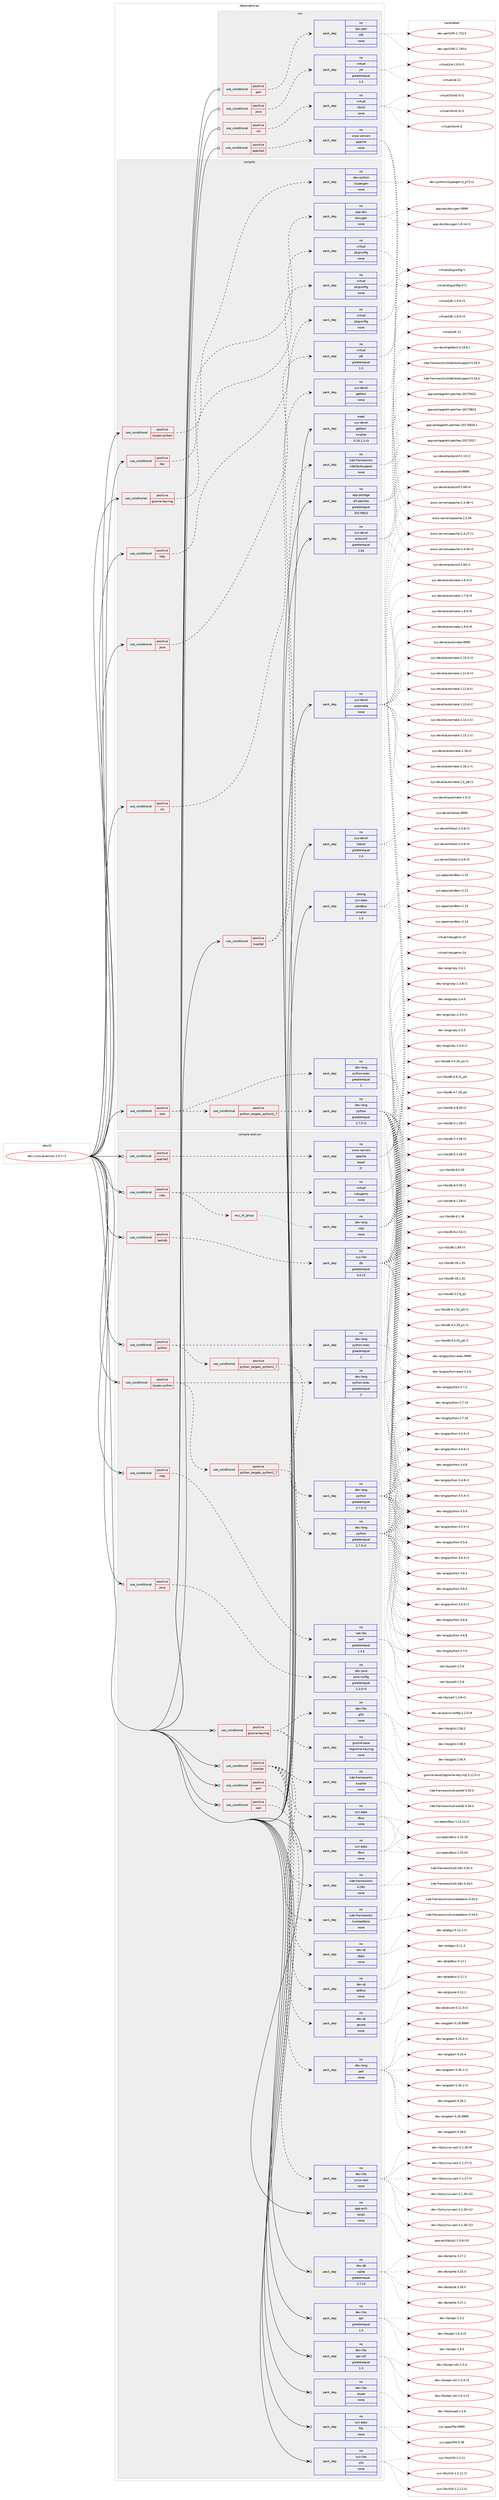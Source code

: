 digraph prolog {

# *************
# Graph options
# *************

newrank=true;
concentrate=true;
compound=true;
graph [rankdir=LR,fontname=Helvetica,fontsize=10,ranksep=1.5];#, ranksep=2.5, nodesep=0.2];
edge  [arrowhead=vee];
node  [fontname=Helvetica,fontsize=10];

# **********
# The ebuild
# **********

subgraph cluster_leftcol {
color=gray;
rank=same;
label=<<i>ebuild</i>>;
id [label="dev-vcs/subversion-1.9.7-r1", color=red, width=4, href="../dev-vcs/subversion-1.9.7-r1.svg"];
}

# ****************
# The dependencies
# ****************

subgraph cluster_midcol {
color=gray;
label=<<i>dependencies</i>>;
subgraph cluster_compile {
fillcolor="#eeeeee";
style=filled;
label=<<i>compile</i>>;
subgraph cond425909 {
dependency1552749 [label=<<TABLE BORDER="0" CELLBORDER="1" CELLSPACING="0" CELLPADDING="4"><TR><TD ROWSPAN="3" CELLPADDING="10">use_conditional</TD></TR><TR><TD>positive</TD></TR><TR><TD>ctypes-python</TD></TR></TABLE>>, shape=none, color=red];
subgraph pack1103078 {
dependency1552750 [label=<<TABLE BORDER="0" CELLBORDER="1" CELLSPACING="0" CELLPADDING="4" WIDTH="220"><TR><TD ROWSPAN="6" CELLPADDING="30">pack_dep</TD></TR><TR><TD WIDTH="110">no</TD></TR><TR><TD>dev-python</TD></TR><TR><TD>ctypesgen</TD></TR><TR><TD>none</TD></TR><TR><TD></TD></TR></TABLE>>, shape=none, color=blue];
}
dependency1552749:e -> dependency1552750:w [weight=20,style="dashed",arrowhead="vee"];
}
id:e -> dependency1552749:w [weight=20,style="solid",arrowhead="vee"];
subgraph cond425910 {
dependency1552751 [label=<<TABLE BORDER="0" CELLBORDER="1" CELLSPACING="0" CELLPADDING="4"><TR><TD ROWSPAN="3" CELLPADDING="10">use_conditional</TD></TR><TR><TD>positive</TD></TR><TR><TD>doc</TD></TR></TABLE>>, shape=none, color=red];
subgraph pack1103079 {
dependency1552752 [label=<<TABLE BORDER="0" CELLBORDER="1" CELLSPACING="0" CELLPADDING="4" WIDTH="220"><TR><TD ROWSPAN="6" CELLPADDING="30">pack_dep</TD></TR><TR><TD WIDTH="110">no</TD></TR><TR><TD>app-doc</TD></TR><TR><TD>doxygen</TD></TR><TR><TD>none</TD></TR><TR><TD></TD></TR></TABLE>>, shape=none, color=blue];
}
dependency1552751:e -> dependency1552752:w [weight=20,style="dashed",arrowhead="vee"];
}
id:e -> dependency1552751:w [weight=20,style="solid",arrowhead="vee"];
subgraph cond425911 {
dependency1552753 [label=<<TABLE BORDER="0" CELLBORDER="1" CELLSPACING="0" CELLPADDING="4"><TR><TD ROWSPAN="3" CELLPADDING="10">use_conditional</TD></TR><TR><TD>positive</TD></TR><TR><TD>gnome-keyring</TD></TR></TABLE>>, shape=none, color=red];
subgraph pack1103080 {
dependency1552754 [label=<<TABLE BORDER="0" CELLBORDER="1" CELLSPACING="0" CELLPADDING="4" WIDTH="220"><TR><TD ROWSPAN="6" CELLPADDING="30">pack_dep</TD></TR><TR><TD WIDTH="110">no</TD></TR><TR><TD>virtual</TD></TR><TR><TD>pkgconfig</TD></TR><TR><TD>none</TD></TR><TR><TD></TD></TR></TABLE>>, shape=none, color=blue];
}
dependency1552753:e -> dependency1552754:w [weight=20,style="dashed",arrowhead="vee"];
}
id:e -> dependency1552753:w [weight=20,style="solid",arrowhead="vee"];
subgraph cond425912 {
dependency1552755 [label=<<TABLE BORDER="0" CELLBORDER="1" CELLSPACING="0" CELLPADDING="4"><TR><TD ROWSPAN="3" CELLPADDING="10">use_conditional</TD></TR><TR><TD>positive</TD></TR><TR><TD>http</TD></TR></TABLE>>, shape=none, color=red];
subgraph pack1103081 {
dependency1552756 [label=<<TABLE BORDER="0" CELLBORDER="1" CELLSPACING="0" CELLPADDING="4" WIDTH="220"><TR><TD ROWSPAN="6" CELLPADDING="30">pack_dep</TD></TR><TR><TD WIDTH="110">no</TD></TR><TR><TD>virtual</TD></TR><TR><TD>pkgconfig</TD></TR><TR><TD>none</TD></TR><TR><TD></TD></TR></TABLE>>, shape=none, color=blue];
}
dependency1552755:e -> dependency1552756:w [weight=20,style="dashed",arrowhead="vee"];
}
id:e -> dependency1552755:w [weight=20,style="solid",arrowhead="vee"];
subgraph cond425913 {
dependency1552757 [label=<<TABLE BORDER="0" CELLBORDER="1" CELLSPACING="0" CELLPADDING="4"><TR><TD ROWSPAN="3" CELLPADDING="10">use_conditional</TD></TR><TR><TD>positive</TD></TR><TR><TD>java</TD></TR></TABLE>>, shape=none, color=red];
subgraph pack1103082 {
dependency1552758 [label=<<TABLE BORDER="0" CELLBORDER="1" CELLSPACING="0" CELLPADDING="4" WIDTH="220"><TR><TD ROWSPAN="6" CELLPADDING="30">pack_dep</TD></TR><TR><TD WIDTH="110">no</TD></TR><TR><TD>virtual</TD></TR><TR><TD>jdk</TD></TR><TR><TD>greaterequal</TD></TR><TR><TD>1.5</TD></TR></TABLE>>, shape=none, color=blue];
}
dependency1552757:e -> dependency1552758:w [weight=20,style="dashed",arrowhead="vee"];
}
id:e -> dependency1552757:w [weight=20,style="solid",arrowhead="vee"];
subgraph cond425914 {
dependency1552759 [label=<<TABLE BORDER="0" CELLBORDER="1" CELLSPACING="0" CELLPADDING="4"><TR><TD ROWSPAN="3" CELLPADDING="10">use_conditional</TD></TR><TR><TD>positive</TD></TR><TR><TD>kwallet</TD></TR></TABLE>>, shape=none, color=red];
subgraph pack1103083 {
dependency1552760 [label=<<TABLE BORDER="0" CELLBORDER="1" CELLSPACING="0" CELLPADDING="4" WIDTH="220"><TR><TD ROWSPAN="6" CELLPADDING="30">pack_dep</TD></TR><TR><TD WIDTH="110">no</TD></TR><TR><TD>kde-frameworks</TD></TR><TR><TD>kdelibs4support</TD></TR><TR><TD>none</TD></TR><TR><TD></TD></TR></TABLE>>, shape=none, color=blue];
}
dependency1552759:e -> dependency1552760:w [weight=20,style="dashed",arrowhead="vee"];
subgraph pack1103084 {
dependency1552761 [label=<<TABLE BORDER="0" CELLBORDER="1" CELLSPACING="0" CELLPADDING="4" WIDTH="220"><TR><TD ROWSPAN="6" CELLPADDING="30">pack_dep</TD></TR><TR><TD WIDTH="110">no</TD></TR><TR><TD>virtual</TD></TR><TR><TD>pkgconfig</TD></TR><TR><TD>none</TD></TR><TR><TD></TD></TR></TABLE>>, shape=none, color=blue];
}
dependency1552759:e -> dependency1552761:w [weight=20,style="dashed",arrowhead="vee"];
}
id:e -> dependency1552759:w [weight=20,style="solid",arrowhead="vee"];
subgraph cond425915 {
dependency1552762 [label=<<TABLE BORDER="0" CELLBORDER="1" CELLSPACING="0" CELLPADDING="4"><TR><TD ROWSPAN="3" CELLPADDING="10">use_conditional</TD></TR><TR><TD>positive</TD></TR><TR><TD>nls</TD></TR></TABLE>>, shape=none, color=red];
subgraph pack1103085 {
dependency1552763 [label=<<TABLE BORDER="0" CELLBORDER="1" CELLSPACING="0" CELLPADDING="4" WIDTH="220"><TR><TD ROWSPAN="6" CELLPADDING="30">pack_dep</TD></TR><TR><TD WIDTH="110">no</TD></TR><TR><TD>sys-devel</TD></TR><TR><TD>gettext</TD></TR><TR><TD>none</TD></TR><TR><TD></TD></TR></TABLE>>, shape=none, color=blue];
}
dependency1552762:e -> dependency1552763:w [weight=20,style="dashed",arrowhead="vee"];
}
id:e -> dependency1552762:w [weight=20,style="solid",arrowhead="vee"];
subgraph cond425916 {
dependency1552764 [label=<<TABLE BORDER="0" CELLBORDER="1" CELLSPACING="0" CELLPADDING="4"><TR><TD ROWSPAN="3" CELLPADDING="10">use_conditional</TD></TR><TR><TD>positive</TD></TR><TR><TD>test</TD></TR></TABLE>>, shape=none, color=red];
subgraph cond425917 {
dependency1552765 [label=<<TABLE BORDER="0" CELLBORDER="1" CELLSPACING="0" CELLPADDING="4"><TR><TD ROWSPAN="3" CELLPADDING="10">use_conditional</TD></TR><TR><TD>positive</TD></TR><TR><TD>python_targets_python2_7</TD></TR></TABLE>>, shape=none, color=red];
subgraph pack1103086 {
dependency1552766 [label=<<TABLE BORDER="0" CELLBORDER="1" CELLSPACING="0" CELLPADDING="4" WIDTH="220"><TR><TD ROWSPAN="6" CELLPADDING="30">pack_dep</TD></TR><TR><TD WIDTH="110">no</TD></TR><TR><TD>dev-lang</TD></TR><TR><TD>python</TD></TR><TR><TD>greaterequal</TD></TR><TR><TD>2.7.5-r2</TD></TR></TABLE>>, shape=none, color=blue];
}
dependency1552765:e -> dependency1552766:w [weight=20,style="dashed",arrowhead="vee"];
}
dependency1552764:e -> dependency1552765:w [weight=20,style="dashed",arrowhead="vee"];
subgraph pack1103087 {
dependency1552767 [label=<<TABLE BORDER="0" CELLBORDER="1" CELLSPACING="0" CELLPADDING="4" WIDTH="220"><TR><TD ROWSPAN="6" CELLPADDING="30">pack_dep</TD></TR><TR><TD WIDTH="110">no</TD></TR><TR><TD>dev-lang</TD></TR><TR><TD>python-exec</TD></TR><TR><TD>greaterequal</TD></TR><TR><TD>2</TD></TR></TABLE>>, shape=none, color=blue];
}
dependency1552764:e -> dependency1552767:w [weight=20,style="dashed",arrowhead="vee"];
}
id:e -> dependency1552764:w [weight=20,style="solid",arrowhead="vee"];
subgraph pack1103088 {
dependency1552768 [label=<<TABLE BORDER="0" CELLBORDER="1" CELLSPACING="0" CELLPADDING="4" WIDTH="220"><TR><TD ROWSPAN="6" CELLPADDING="30">pack_dep</TD></TR><TR><TD WIDTH="110">no</TD></TR><TR><TD>app-portage</TD></TR><TR><TD>elt-patches</TD></TR><TR><TD>greaterequal</TD></TR><TR><TD>20170815</TD></TR></TABLE>>, shape=none, color=blue];
}
id:e -> dependency1552768:w [weight=20,style="solid",arrowhead="vee"];
subgraph pack1103089 {
dependency1552769 [label=<<TABLE BORDER="0" CELLBORDER="1" CELLSPACING="0" CELLPADDING="4" WIDTH="220"><TR><TD ROWSPAN="6" CELLPADDING="30">pack_dep</TD></TR><TR><TD WIDTH="110">no</TD></TR><TR><TD>sys-devel</TD></TR><TR><TD>autoconf</TD></TR><TR><TD>greaterequal</TD></TR><TR><TD>2.69</TD></TR></TABLE>>, shape=none, color=blue];
}
id:e -> dependency1552769:w [weight=20,style="solid",arrowhead="vee"];
subgraph pack1103090 {
dependency1552770 [label=<<TABLE BORDER="0" CELLBORDER="1" CELLSPACING="0" CELLPADDING="4" WIDTH="220"><TR><TD ROWSPAN="6" CELLPADDING="30">pack_dep</TD></TR><TR><TD WIDTH="110">no</TD></TR><TR><TD>sys-devel</TD></TR><TR><TD>automake</TD></TR><TR><TD>none</TD></TR><TR><TD></TD></TR></TABLE>>, shape=none, color=blue];
}
id:e -> dependency1552770:w [weight=20,style="solid",arrowhead="vee"];
subgraph pack1103091 {
dependency1552771 [label=<<TABLE BORDER="0" CELLBORDER="1" CELLSPACING="0" CELLPADDING="4" WIDTH="220"><TR><TD ROWSPAN="6" CELLPADDING="30">pack_dep</TD></TR><TR><TD WIDTH="110">no</TD></TR><TR><TD>sys-devel</TD></TR><TR><TD>libtool</TD></TR><TR><TD>greaterequal</TD></TR><TR><TD>2.4</TD></TR></TABLE>>, shape=none, color=blue];
}
id:e -> dependency1552771:w [weight=20,style="solid",arrowhead="vee"];
subgraph pack1103092 {
dependency1552772 [label=<<TABLE BORDER="0" CELLBORDER="1" CELLSPACING="0" CELLPADDING="4" WIDTH="220"><TR><TD ROWSPAN="6" CELLPADDING="30">pack_dep</TD></TR><TR><TD WIDTH="110">strong</TD></TR><TR><TD>sys-apps</TD></TR><TR><TD>sandbox</TD></TR><TR><TD>smaller</TD></TR><TR><TD>1.6</TD></TR></TABLE>>, shape=none, color=blue];
}
id:e -> dependency1552772:w [weight=20,style="solid",arrowhead="vee"];
subgraph pack1103093 {
dependency1552773 [label=<<TABLE BORDER="0" CELLBORDER="1" CELLSPACING="0" CELLPADDING="4" WIDTH="220"><TR><TD ROWSPAN="6" CELLPADDING="30">pack_dep</TD></TR><TR><TD WIDTH="110">weak</TD></TR><TR><TD>sys-devel</TD></TR><TR><TD>gettext</TD></TR><TR><TD>smaller</TD></TR><TR><TD>0.18.1.1-r3</TD></TR></TABLE>>, shape=none, color=blue];
}
id:e -> dependency1552773:w [weight=20,style="solid",arrowhead="vee"];
}
subgraph cluster_compileandrun {
fillcolor="#eeeeee";
style=filled;
label=<<i>compile and run</i>>;
subgraph cond425918 {
dependency1552774 [label=<<TABLE BORDER="0" CELLBORDER="1" CELLSPACING="0" CELLPADDING="4"><TR><TD ROWSPAN="3" CELLPADDING="10">use_conditional</TD></TR><TR><TD>positive</TD></TR><TR><TD>apache2</TD></TR></TABLE>>, shape=none, color=red];
subgraph pack1103094 {
dependency1552775 [label=<<TABLE BORDER="0" CELLBORDER="1" CELLSPACING="0" CELLPADDING="4" WIDTH="220"><TR><TD ROWSPAN="6" CELLPADDING="30">pack_dep</TD></TR><TR><TD WIDTH="110">no</TD></TR><TR><TD>www-servers</TD></TR><TR><TD>apache</TD></TR><TR><TD>equal</TD></TR><TR><TD>2*</TD></TR></TABLE>>, shape=none, color=blue];
}
dependency1552774:e -> dependency1552775:w [weight=20,style="dashed",arrowhead="vee"];
}
id:e -> dependency1552774:w [weight=20,style="solid",arrowhead="odotvee"];
subgraph cond425919 {
dependency1552776 [label=<<TABLE BORDER="0" CELLBORDER="1" CELLSPACING="0" CELLPADDING="4"><TR><TD ROWSPAN="3" CELLPADDING="10">use_conditional</TD></TR><TR><TD>positive</TD></TR><TR><TD>berkdb</TD></TR></TABLE>>, shape=none, color=red];
subgraph pack1103095 {
dependency1552777 [label=<<TABLE BORDER="0" CELLBORDER="1" CELLSPACING="0" CELLPADDING="4" WIDTH="220"><TR><TD ROWSPAN="6" CELLPADDING="30">pack_dep</TD></TR><TR><TD WIDTH="110">no</TD></TR><TR><TD>sys-libs</TD></TR><TR><TD>db</TD></TR><TR><TD>greaterequal</TD></TR><TR><TD>4.0.14</TD></TR></TABLE>>, shape=none, color=blue];
}
dependency1552776:e -> dependency1552777:w [weight=20,style="dashed",arrowhead="vee"];
}
id:e -> dependency1552776:w [weight=20,style="solid",arrowhead="odotvee"];
subgraph cond425920 {
dependency1552778 [label=<<TABLE BORDER="0" CELLBORDER="1" CELLSPACING="0" CELLPADDING="4"><TR><TD ROWSPAN="3" CELLPADDING="10">use_conditional</TD></TR><TR><TD>positive</TD></TR><TR><TD>ctypes-python</TD></TR></TABLE>>, shape=none, color=red];
subgraph cond425921 {
dependency1552779 [label=<<TABLE BORDER="0" CELLBORDER="1" CELLSPACING="0" CELLPADDING="4"><TR><TD ROWSPAN="3" CELLPADDING="10">use_conditional</TD></TR><TR><TD>positive</TD></TR><TR><TD>python_targets_python2_7</TD></TR></TABLE>>, shape=none, color=red];
subgraph pack1103096 {
dependency1552780 [label=<<TABLE BORDER="0" CELLBORDER="1" CELLSPACING="0" CELLPADDING="4" WIDTH="220"><TR><TD ROWSPAN="6" CELLPADDING="30">pack_dep</TD></TR><TR><TD WIDTH="110">no</TD></TR><TR><TD>dev-lang</TD></TR><TR><TD>python</TD></TR><TR><TD>greaterequal</TD></TR><TR><TD>2.7.5-r2</TD></TR></TABLE>>, shape=none, color=blue];
}
dependency1552779:e -> dependency1552780:w [weight=20,style="dashed",arrowhead="vee"];
}
dependency1552778:e -> dependency1552779:w [weight=20,style="dashed",arrowhead="vee"];
subgraph pack1103097 {
dependency1552781 [label=<<TABLE BORDER="0" CELLBORDER="1" CELLSPACING="0" CELLPADDING="4" WIDTH="220"><TR><TD ROWSPAN="6" CELLPADDING="30">pack_dep</TD></TR><TR><TD WIDTH="110">no</TD></TR><TR><TD>dev-lang</TD></TR><TR><TD>python-exec</TD></TR><TR><TD>greaterequal</TD></TR><TR><TD>2</TD></TR></TABLE>>, shape=none, color=blue];
}
dependency1552778:e -> dependency1552781:w [weight=20,style="dashed",arrowhead="vee"];
}
id:e -> dependency1552778:w [weight=20,style="solid",arrowhead="odotvee"];
subgraph cond425922 {
dependency1552782 [label=<<TABLE BORDER="0" CELLBORDER="1" CELLSPACING="0" CELLPADDING="4"><TR><TD ROWSPAN="3" CELLPADDING="10">use_conditional</TD></TR><TR><TD>positive</TD></TR><TR><TD>gnome-keyring</TD></TR></TABLE>>, shape=none, color=red];
subgraph pack1103098 {
dependency1552783 [label=<<TABLE BORDER="0" CELLBORDER="1" CELLSPACING="0" CELLPADDING="4" WIDTH="220"><TR><TD ROWSPAN="6" CELLPADDING="30">pack_dep</TD></TR><TR><TD WIDTH="110">no</TD></TR><TR><TD>dev-libs</TD></TR><TR><TD>glib</TD></TR><TR><TD>none</TD></TR><TR><TD></TD></TR></TABLE>>, shape=none, color=blue];
}
dependency1552782:e -> dependency1552783:w [weight=20,style="dashed",arrowhead="vee"];
subgraph pack1103099 {
dependency1552784 [label=<<TABLE BORDER="0" CELLBORDER="1" CELLSPACING="0" CELLPADDING="4" WIDTH="220"><TR><TD ROWSPAN="6" CELLPADDING="30">pack_dep</TD></TR><TR><TD WIDTH="110">no</TD></TR><TR><TD>gnome-base</TD></TR><TR><TD>libgnome-keyring</TD></TR><TR><TD>none</TD></TR><TR><TD></TD></TR></TABLE>>, shape=none, color=blue];
}
dependency1552782:e -> dependency1552784:w [weight=20,style="dashed",arrowhead="vee"];
subgraph pack1103100 {
dependency1552785 [label=<<TABLE BORDER="0" CELLBORDER="1" CELLSPACING="0" CELLPADDING="4" WIDTH="220"><TR><TD ROWSPAN="6" CELLPADDING="30">pack_dep</TD></TR><TR><TD WIDTH="110">no</TD></TR><TR><TD>sys-apps</TD></TR><TR><TD>dbus</TD></TR><TR><TD>none</TD></TR><TR><TD></TD></TR></TABLE>>, shape=none, color=blue];
}
dependency1552782:e -> dependency1552785:w [weight=20,style="dashed",arrowhead="vee"];
}
id:e -> dependency1552782:w [weight=20,style="solid",arrowhead="odotvee"];
subgraph cond425923 {
dependency1552786 [label=<<TABLE BORDER="0" CELLBORDER="1" CELLSPACING="0" CELLPADDING="4"><TR><TD ROWSPAN="3" CELLPADDING="10">use_conditional</TD></TR><TR><TD>positive</TD></TR><TR><TD>http</TD></TR></TABLE>>, shape=none, color=red];
subgraph pack1103101 {
dependency1552787 [label=<<TABLE BORDER="0" CELLBORDER="1" CELLSPACING="0" CELLPADDING="4" WIDTH="220"><TR><TD ROWSPAN="6" CELLPADDING="30">pack_dep</TD></TR><TR><TD WIDTH="110">no</TD></TR><TR><TD>net-libs</TD></TR><TR><TD>serf</TD></TR><TR><TD>greaterequal</TD></TR><TR><TD>1.3.4</TD></TR></TABLE>>, shape=none, color=blue];
}
dependency1552786:e -> dependency1552787:w [weight=20,style="dashed",arrowhead="vee"];
}
id:e -> dependency1552786:w [weight=20,style="solid",arrowhead="odotvee"];
subgraph cond425924 {
dependency1552788 [label=<<TABLE BORDER="0" CELLBORDER="1" CELLSPACING="0" CELLPADDING="4"><TR><TD ROWSPAN="3" CELLPADDING="10">use_conditional</TD></TR><TR><TD>positive</TD></TR><TR><TD>java</TD></TR></TABLE>>, shape=none, color=red];
subgraph pack1103102 {
dependency1552789 [label=<<TABLE BORDER="0" CELLBORDER="1" CELLSPACING="0" CELLPADDING="4" WIDTH="220"><TR><TD ROWSPAN="6" CELLPADDING="30">pack_dep</TD></TR><TR><TD WIDTH="110">no</TD></TR><TR><TD>dev-java</TD></TR><TR><TD>java-config</TD></TR><TR><TD>greaterequal</TD></TR><TR><TD>2.2.0-r3</TD></TR></TABLE>>, shape=none, color=blue];
}
dependency1552788:e -> dependency1552789:w [weight=20,style="dashed",arrowhead="vee"];
}
id:e -> dependency1552788:w [weight=20,style="solid",arrowhead="odotvee"];
subgraph cond425925 {
dependency1552790 [label=<<TABLE BORDER="0" CELLBORDER="1" CELLSPACING="0" CELLPADDING="4"><TR><TD ROWSPAN="3" CELLPADDING="10">use_conditional</TD></TR><TR><TD>positive</TD></TR><TR><TD>kwallet</TD></TR></TABLE>>, shape=none, color=red];
subgraph pack1103103 {
dependency1552791 [label=<<TABLE BORDER="0" CELLBORDER="1" CELLSPACING="0" CELLPADDING="4" WIDTH="220"><TR><TD ROWSPAN="6" CELLPADDING="30">pack_dep</TD></TR><TR><TD WIDTH="110">no</TD></TR><TR><TD>dev-qt</TD></TR><TR><TD>qtcore</TD></TR><TR><TD>none</TD></TR><TR><TD></TD></TR></TABLE>>, shape=none, color=blue];
}
dependency1552790:e -> dependency1552791:w [weight=20,style="dashed",arrowhead="vee"];
subgraph pack1103104 {
dependency1552792 [label=<<TABLE BORDER="0" CELLBORDER="1" CELLSPACING="0" CELLPADDING="4" WIDTH="220"><TR><TD ROWSPAN="6" CELLPADDING="30">pack_dep</TD></TR><TR><TD WIDTH="110">no</TD></TR><TR><TD>dev-qt</TD></TR><TR><TD>qtdbus</TD></TR><TR><TD>none</TD></TR><TR><TD></TD></TR></TABLE>>, shape=none, color=blue];
}
dependency1552790:e -> dependency1552792:w [weight=20,style="dashed",arrowhead="vee"];
subgraph pack1103105 {
dependency1552793 [label=<<TABLE BORDER="0" CELLBORDER="1" CELLSPACING="0" CELLPADDING="4" WIDTH="220"><TR><TD ROWSPAN="6" CELLPADDING="30">pack_dep</TD></TR><TR><TD WIDTH="110">no</TD></TR><TR><TD>dev-qt</TD></TR><TR><TD>qtgui</TD></TR><TR><TD>none</TD></TR><TR><TD></TD></TR></TABLE>>, shape=none, color=blue];
}
dependency1552790:e -> dependency1552793:w [weight=20,style="dashed",arrowhead="vee"];
subgraph pack1103106 {
dependency1552794 [label=<<TABLE BORDER="0" CELLBORDER="1" CELLSPACING="0" CELLPADDING="4" WIDTH="220"><TR><TD ROWSPAN="6" CELLPADDING="30">pack_dep</TD></TR><TR><TD WIDTH="110">no</TD></TR><TR><TD>kde-frameworks</TD></TR><TR><TD>kcoreaddons</TD></TR><TR><TD>none</TD></TR><TR><TD></TD></TR></TABLE>>, shape=none, color=blue];
}
dependency1552790:e -> dependency1552794:w [weight=20,style="dashed",arrowhead="vee"];
subgraph pack1103107 {
dependency1552795 [label=<<TABLE BORDER="0" CELLBORDER="1" CELLSPACING="0" CELLPADDING="4" WIDTH="220"><TR><TD ROWSPAN="6" CELLPADDING="30">pack_dep</TD></TR><TR><TD WIDTH="110">no</TD></TR><TR><TD>kde-frameworks</TD></TR><TR><TD>ki18n</TD></TR><TR><TD>none</TD></TR><TR><TD></TD></TR></TABLE>>, shape=none, color=blue];
}
dependency1552790:e -> dependency1552795:w [weight=20,style="dashed",arrowhead="vee"];
subgraph pack1103108 {
dependency1552796 [label=<<TABLE BORDER="0" CELLBORDER="1" CELLSPACING="0" CELLPADDING="4" WIDTH="220"><TR><TD ROWSPAN="6" CELLPADDING="30">pack_dep</TD></TR><TR><TD WIDTH="110">no</TD></TR><TR><TD>kde-frameworks</TD></TR><TR><TD>kwallet</TD></TR><TR><TD>none</TD></TR><TR><TD></TD></TR></TABLE>>, shape=none, color=blue];
}
dependency1552790:e -> dependency1552796:w [weight=20,style="dashed",arrowhead="vee"];
subgraph pack1103109 {
dependency1552797 [label=<<TABLE BORDER="0" CELLBORDER="1" CELLSPACING="0" CELLPADDING="4" WIDTH="220"><TR><TD ROWSPAN="6" CELLPADDING="30">pack_dep</TD></TR><TR><TD WIDTH="110">no</TD></TR><TR><TD>sys-apps</TD></TR><TR><TD>dbus</TD></TR><TR><TD>none</TD></TR><TR><TD></TD></TR></TABLE>>, shape=none, color=blue];
}
dependency1552790:e -> dependency1552797:w [weight=20,style="dashed",arrowhead="vee"];
}
id:e -> dependency1552790:w [weight=20,style="solid",arrowhead="odotvee"];
subgraph cond425926 {
dependency1552798 [label=<<TABLE BORDER="0" CELLBORDER="1" CELLSPACING="0" CELLPADDING="4"><TR><TD ROWSPAN="3" CELLPADDING="10">use_conditional</TD></TR><TR><TD>positive</TD></TR><TR><TD>perl</TD></TR></TABLE>>, shape=none, color=red];
subgraph pack1103110 {
dependency1552799 [label=<<TABLE BORDER="0" CELLBORDER="1" CELLSPACING="0" CELLPADDING="4" WIDTH="220"><TR><TD ROWSPAN="6" CELLPADDING="30">pack_dep</TD></TR><TR><TD WIDTH="110">no</TD></TR><TR><TD>dev-lang</TD></TR><TR><TD>perl</TD></TR><TR><TD>none</TD></TR><TR><TD></TD></TR></TABLE>>, shape=none, color=blue];
}
dependency1552798:e -> dependency1552799:w [weight=20,style="dashed",arrowhead="vee"];
}
id:e -> dependency1552798:w [weight=20,style="solid",arrowhead="odotvee"];
subgraph cond425927 {
dependency1552800 [label=<<TABLE BORDER="0" CELLBORDER="1" CELLSPACING="0" CELLPADDING="4"><TR><TD ROWSPAN="3" CELLPADDING="10">use_conditional</TD></TR><TR><TD>positive</TD></TR><TR><TD>python</TD></TR></TABLE>>, shape=none, color=red];
subgraph cond425928 {
dependency1552801 [label=<<TABLE BORDER="0" CELLBORDER="1" CELLSPACING="0" CELLPADDING="4"><TR><TD ROWSPAN="3" CELLPADDING="10">use_conditional</TD></TR><TR><TD>positive</TD></TR><TR><TD>python_targets_python2_7</TD></TR></TABLE>>, shape=none, color=red];
subgraph pack1103111 {
dependency1552802 [label=<<TABLE BORDER="0" CELLBORDER="1" CELLSPACING="0" CELLPADDING="4" WIDTH="220"><TR><TD ROWSPAN="6" CELLPADDING="30">pack_dep</TD></TR><TR><TD WIDTH="110">no</TD></TR><TR><TD>dev-lang</TD></TR><TR><TD>python</TD></TR><TR><TD>greaterequal</TD></TR><TR><TD>2.7.5-r2</TD></TR></TABLE>>, shape=none, color=blue];
}
dependency1552801:e -> dependency1552802:w [weight=20,style="dashed",arrowhead="vee"];
}
dependency1552800:e -> dependency1552801:w [weight=20,style="dashed",arrowhead="vee"];
subgraph pack1103112 {
dependency1552803 [label=<<TABLE BORDER="0" CELLBORDER="1" CELLSPACING="0" CELLPADDING="4" WIDTH="220"><TR><TD ROWSPAN="6" CELLPADDING="30">pack_dep</TD></TR><TR><TD WIDTH="110">no</TD></TR><TR><TD>dev-lang</TD></TR><TR><TD>python-exec</TD></TR><TR><TD>greaterequal</TD></TR><TR><TD>2</TD></TR></TABLE>>, shape=none, color=blue];
}
dependency1552800:e -> dependency1552803:w [weight=20,style="dashed",arrowhead="vee"];
}
id:e -> dependency1552800:w [weight=20,style="solid",arrowhead="odotvee"];
subgraph cond425929 {
dependency1552804 [label=<<TABLE BORDER="0" CELLBORDER="1" CELLSPACING="0" CELLPADDING="4"><TR><TD ROWSPAN="3" CELLPADDING="10">use_conditional</TD></TR><TR><TD>positive</TD></TR><TR><TD>ruby</TD></TR></TABLE>>, shape=none, color=red];
subgraph any23169 {
dependency1552805 [label=<<TABLE BORDER="0" CELLBORDER="1" CELLSPACING="0" CELLPADDING="4"><TR><TD CELLPADDING="10">any_of_group</TD></TR></TABLE>>, shape=none, color=red];subgraph pack1103113 {
dependency1552806 [label=<<TABLE BORDER="0" CELLBORDER="1" CELLSPACING="0" CELLPADDING="4" WIDTH="220"><TR><TD ROWSPAN="6" CELLPADDING="30">pack_dep</TD></TR><TR><TD WIDTH="110">no</TD></TR><TR><TD>dev-lang</TD></TR><TR><TD>ruby</TD></TR><TR><TD>none</TD></TR><TR><TD></TD></TR></TABLE>>, shape=none, color=blue];
}
dependency1552805:e -> dependency1552806:w [weight=20,style="dotted",arrowhead="oinv"];
}
dependency1552804:e -> dependency1552805:w [weight=20,style="dashed",arrowhead="vee"];
subgraph pack1103114 {
dependency1552807 [label=<<TABLE BORDER="0" CELLBORDER="1" CELLSPACING="0" CELLPADDING="4" WIDTH="220"><TR><TD ROWSPAN="6" CELLPADDING="30">pack_dep</TD></TR><TR><TD WIDTH="110">no</TD></TR><TR><TD>virtual</TD></TR><TR><TD>rubygems</TD></TR><TR><TD>none</TD></TR><TR><TD></TD></TR></TABLE>>, shape=none, color=blue];
}
dependency1552804:e -> dependency1552807:w [weight=20,style="dashed",arrowhead="vee"];
}
id:e -> dependency1552804:w [weight=20,style="solid",arrowhead="odotvee"];
subgraph cond425930 {
dependency1552808 [label=<<TABLE BORDER="0" CELLBORDER="1" CELLSPACING="0" CELLPADDING="4"><TR><TD ROWSPAN="3" CELLPADDING="10">use_conditional</TD></TR><TR><TD>positive</TD></TR><TR><TD>sasl</TD></TR></TABLE>>, shape=none, color=red];
subgraph pack1103115 {
dependency1552809 [label=<<TABLE BORDER="0" CELLBORDER="1" CELLSPACING="0" CELLPADDING="4" WIDTH="220"><TR><TD ROWSPAN="6" CELLPADDING="30">pack_dep</TD></TR><TR><TD WIDTH="110">no</TD></TR><TR><TD>dev-libs</TD></TR><TR><TD>cyrus-sasl</TD></TR><TR><TD>none</TD></TR><TR><TD></TD></TR></TABLE>>, shape=none, color=blue];
}
dependency1552808:e -> dependency1552809:w [weight=20,style="dashed",arrowhead="vee"];
}
id:e -> dependency1552808:w [weight=20,style="solid",arrowhead="odotvee"];
subgraph pack1103116 {
dependency1552810 [label=<<TABLE BORDER="0" CELLBORDER="1" CELLSPACING="0" CELLPADDING="4" WIDTH="220"><TR><TD ROWSPAN="6" CELLPADDING="30">pack_dep</TD></TR><TR><TD WIDTH="110">no</TD></TR><TR><TD>app-arch</TD></TR><TR><TD>bzip2</TD></TR><TR><TD>none</TD></TR><TR><TD></TD></TR></TABLE>>, shape=none, color=blue];
}
id:e -> dependency1552810:w [weight=20,style="solid",arrowhead="odotvee"];
subgraph pack1103117 {
dependency1552811 [label=<<TABLE BORDER="0" CELLBORDER="1" CELLSPACING="0" CELLPADDING="4" WIDTH="220"><TR><TD ROWSPAN="6" CELLPADDING="30">pack_dep</TD></TR><TR><TD WIDTH="110">no</TD></TR><TR><TD>dev-db</TD></TR><TR><TD>sqlite</TD></TR><TR><TD>greaterequal</TD></TR><TR><TD>3.7.12</TD></TR></TABLE>>, shape=none, color=blue];
}
id:e -> dependency1552811:w [weight=20,style="solid",arrowhead="odotvee"];
subgraph pack1103118 {
dependency1552812 [label=<<TABLE BORDER="0" CELLBORDER="1" CELLSPACING="0" CELLPADDING="4" WIDTH="220"><TR><TD ROWSPAN="6" CELLPADDING="30">pack_dep</TD></TR><TR><TD WIDTH="110">no</TD></TR><TR><TD>dev-libs</TD></TR><TR><TD>apr</TD></TR><TR><TD>greaterequal</TD></TR><TR><TD>1.3</TD></TR></TABLE>>, shape=none, color=blue];
}
id:e -> dependency1552812:w [weight=20,style="solid",arrowhead="odotvee"];
subgraph pack1103119 {
dependency1552813 [label=<<TABLE BORDER="0" CELLBORDER="1" CELLSPACING="0" CELLPADDING="4" WIDTH="220"><TR><TD ROWSPAN="6" CELLPADDING="30">pack_dep</TD></TR><TR><TD WIDTH="110">no</TD></TR><TR><TD>dev-libs</TD></TR><TR><TD>apr-util</TD></TR><TR><TD>greaterequal</TD></TR><TR><TD>1.3</TD></TR></TABLE>>, shape=none, color=blue];
}
id:e -> dependency1552813:w [weight=20,style="solid",arrowhead="odotvee"];
subgraph pack1103120 {
dependency1552814 [label=<<TABLE BORDER="0" CELLBORDER="1" CELLSPACING="0" CELLPADDING="4" WIDTH="220"><TR><TD ROWSPAN="6" CELLPADDING="30">pack_dep</TD></TR><TR><TD WIDTH="110">no</TD></TR><TR><TD>dev-libs</TD></TR><TR><TD>expat</TD></TR><TR><TD>none</TD></TR><TR><TD></TD></TR></TABLE>>, shape=none, color=blue];
}
id:e -> dependency1552814:w [weight=20,style="solid",arrowhead="odotvee"];
subgraph pack1103121 {
dependency1552815 [label=<<TABLE BORDER="0" CELLBORDER="1" CELLSPACING="0" CELLPADDING="4" WIDTH="220"><TR><TD ROWSPAN="6" CELLPADDING="30">pack_dep</TD></TR><TR><TD WIDTH="110">no</TD></TR><TR><TD>sys-apps</TD></TR><TR><TD>file</TD></TR><TR><TD>none</TD></TR><TR><TD></TD></TR></TABLE>>, shape=none, color=blue];
}
id:e -> dependency1552815:w [weight=20,style="solid",arrowhead="odotvee"];
subgraph pack1103122 {
dependency1552816 [label=<<TABLE BORDER="0" CELLBORDER="1" CELLSPACING="0" CELLPADDING="4" WIDTH="220"><TR><TD ROWSPAN="6" CELLPADDING="30">pack_dep</TD></TR><TR><TD WIDTH="110">no</TD></TR><TR><TD>sys-libs</TD></TR><TR><TD>zlib</TD></TR><TR><TD>none</TD></TR><TR><TD></TD></TR></TABLE>>, shape=none, color=blue];
}
id:e -> dependency1552816:w [weight=20,style="solid",arrowhead="odotvee"];
}
subgraph cluster_run {
fillcolor="#eeeeee";
style=filled;
label=<<i>run</i>>;
subgraph cond425931 {
dependency1552817 [label=<<TABLE BORDER="0" CELLBORDER="1" CELLSPACING="0" CELLPADDING="4"><TR><TD ROWSPAN="3" CELLPADDING="10">use_conditional</TD></TR><TR><TD>positive</TD></TR><TR><TD>apache2</TD></TR></TABLE>>, shape=none, color=red];
subgraph pack1103123 {
dependency1552818 [label=<<TABLE BORDER="0" CELLBORDER="1" CELLSPACING="0" CELLPADDING="4" WIDTH="220"><TR><TD ROWSPAN="6" CELLPADDING="30">pack_dep</TD></TR><TR><TD WIDTH="110">no</TD></TR><TR><TD>www-servers</TD></TR><TR><TD>apache</TD></TR><TR><TD>none</TD></TR><TR><TD></TD></TR></TABLE>>, shape=none, color=blue];
}
dependency1552817:e -> dependency1552818:w [weight=20,style="dashed",arrowhead="vee"];
}
id:e -> dependency1552817:w [weight=20,style="solid",arrowhead="odot"];
subgraph cond425932 {
dependency1552819 [label=<<TABLE BORDER="0" CELLBORDER="1" CELLSPACING="0" CELLPADDING="4"><TR><TD ROWSPAN="3" CELLPADDING="10">use_conditional</TD></TR><TR><TD>positive</TD></TR><TR><TD>java</TD></TR></TABLE>>, shape=none, color=red];
subgraph pack1103124 {
dependency1552820 [label=<<TABLE BORDER="0" CELLBORDER="1" CELLSPACING="0" CELLPADDING="4" WIDTH="220"><TR><TD ROWSPAN="6" CELLPADDING="30">pack_dep</TD></TR><TR><TD WIDTH="110">no</TD></TR><TR><TD>virtual</TD></TR><TR><TD>jre</TD></TR><TR><TD>greaterequal</TD></TR><TR><TD>1.5</TD></TR></TABLE>>, shape=none, color=blue];
}
dependency1552819:e -> dependency1552820:w [weight=20,style="dashed",arrowhead="vee"];
}
id:e -> dependency1552819:w [weight=20,style="solid",arrowhead="odot"];
subgraph cond425933 {
dependency1552821 [label=<<TABLE BORDER="0" CELLBORDER="1" CELLSPACING="0" CELLPADDING="4"><TR><TD ROWSPAN="3" CELLPADDING="10">use_conditional</TD></TR><TR><TD>positive</TD></TR><TR><TD>nls</TD></TR></TABLE>>, shape=none, color=red];
subgraph pack1103125 {
dependency1552822 [label=<<TABLE BORDER="0" CELLBORDER="1" CELLSPACING="0" CELLPADDING="4" WIDTH="220"><TR><TD ROWSPAN="6" CELLPADDING="30">pack_dep</TD></TR><TR><TD WIDTH="110">no</TD></TR><TR><TD>virtual</TD></TR><TR><TD>libintl</TD></TR><TR><TD>none</TD></TR><TR><TD></TD></TR></TABLE>>, shape=none, color=blue];
}
dependency1552821:e -> dependency1552822:w [weight=20,style="dashed",arrowhead="vee"];
}
id:e -> dependency1552821:w [weight=20,style="solid",arrowhead="odot"];
subgraph cond425934 {
dependency1552823 [label=<<TABLE BORDER="0" CELLBORDER="1" CELLSPACING="0" CELLPADDING="4"><TR><TD ROWSPAN="3" CELLPADDING="10">use_conditional</TD></TR><TR><TD>positive</TD></TR><TR><TD>perl</TD></TR></TABLE>>, shape=none, color=red];
subgraph pack1103126 {
dependency1552824 [label=<<TABLE BORDER="0" CELLBORDER="1" CELLSPACING="0" CELLPADDING="4" WIDTH="220"><TR><TD ROWSPAN="6" CELLPADDING="30">pack_dep</TD></TR><TR><TD WIDTH="110">no</TD></TR><TR><TD>dev-perl</TD></TR><TR><TD>URI</TD></TR><TR><TD>none</TD></TR><TR><TD></TD></TR></TABLE>>, shape=none, color=blue];
}
dependency1552823:e -> dependency1552824:w [weight=20,style="dashed",arrowhead="vee"];
}
id:e -> dependency1552823:w [weight=20,style="solid",arrowhead="odot"];
}
}

# **************
# The candidates
# **************

subgraph cluster_choices {
rank=same;
color=gray;
label=<<i>candidates</i>>;

subgraph choice1103078 {
color=black;
nodesep=1;
choice10010111845112121116104111110479911612111210111510310111045489511255504511449 [label="dev-python/ctypesgen-0_p72-r1", color=red, width=4,href="../dev-python/ctypesgen-0_p72-r1.svg"];
dependency1552750:e -> choice10010111845112121116104111110479911612111210111510310111045489511255504511449:w [style=dotted,weight="100"];
}
subgraph choice1103079 {
color=black;
nodesep=1;
choice97112112451001119947100111120121103101110454946564649524511449 [label="app-doc/doxygen-1.8.14-r1", color=red, width=4,href="../app-doc/doxygen-1.8.14-r1.svg"];
choice971121124510011199471001111201211031011104557575757 [label="app-doc/doxygen-9999", color=red, width=4,href="../app-doc/doxygen-9999.svg"];
dependency1552752:e -> choice97112112451001119947100111120121103101110454946564649524511449:w [style=dotted,weight="100"];
dependency1552752:e -> choice971121124510011199471001111201211031011104557575757:w [style=dotted,weight="100"];
}
subgraph choice1103080 {
color=black;
nodesep=1;
choice11810511411611797108471121071039911111010210510345484511449 [label="virtual/pkgconfig-0-r1", color=red, width=4,href="../virtual/pkgconfig-0-r1.svg"];
choice1181051141161179710847112107103991111101021051034549 [label="virtual/pkgconfig-1", color=red, width=4,href="../virtual/pkgconfig-1.svg"];
dependency1552754:e -> choice11810511411611797108471121071039911111010210510345484511449:w [style=dotted,weight="100"];
dependency1552754:e -> choice1181051141161179710847112107103991111101021051034549:w [style=dotted,weight="100"];
}
subgraph choice1103081 {
color=black;
nodesep=1;
choice11810511411611797108471121071039911111010210510345484511449 [label="virtual/pkgconfig-0-r1", color=red, width=4,href="../virtual/pkgconfig-0-r1.svg"];
choice1181051141161179710847112107103991111101021051034549 [label="virtual/pkgconfig-1", color=red, width=4,href="../virtual/pkgconfig-1.svg"];
dependency1552756:e -> choice11810511411611797108471121071039911111010210510345484511449:w [style=dotted,weight="100"];
dependency1552756:e -> choice1181051141161179710847112107103991111101021051034549:w [style=dotted,weight="100"];
}
subgraph choice1103082 {
color=black;
nodesep=1;
choice11810511411611797108471061001074549465646484511451 [label="virtual/jdk-1.8.0-r3", color=red, width=4,href="../virtual/jdk-1.8.0-r3.svg"];
choice11810511411611797108471061001074549465646484511452 [label="virtual/jdk-1.8.0-r4", color=red, width=4,href="../virtual/jdk-1.8.0-r4.svg"];
choice1181051141161179710847106100107454949 [label="virtual/jdk-11", color=red, width=4,href="../virtual/jdk-11.svg"];
dependency1552758:e -> choice11810511411611797108471061001074549465646484511451:w [style=dotted,weight="100"];
dependency1552758:e -> choice11810511411611797108471061001074549465646484511452:w [style=dotted,weight="100"];
dependency1552758:e -> choice1181051141161179710847106100107454949:w [style=dotted,weight="100"];
}
subgraph choice1103083 {
color=black;
nodesep=1;
choice107100101451021149710910111911111410711547107100101108105981155211511711211211111411645534653524648 [label="kde-frameworks/kdelibs4support-5.54.0", color=red, width=4,href="../kde-frameworks/kdelibs4support-5.54.0.svg"];
choice107100101451021149710910111911111410711547107100101108105981155211511711211211111411645534653534648 [label="kde-frameworks/kdelibs4support-5.55.0", color=red, width=4,href="../kde-frameworks/kdelibs4support-5.55.0.svg"];
dependency1552760:e -> choice107100101451021149710910111911111410711547107100101108105981155211511711211211111411645534653524648:w [style=dotted,weight="100"];
dependency1552760:e -> choice107100101451021149710910111911111410711547107100101108105981155211511711211211111411645534653534648:w [style=dotted,weight="100"];
}
subgraph choice1103084 {
color=black;
nodesep=1;
choice11810511411611797108471121071039911111010210510345484511449 [label="virtual/pkgconfig-0-r1", color=red, width=4,href="../virtual/pkgconfig-0-r1.svg"];
choice1181051141161179710847112107103991111101021051034549 [label="virtual/pkgconfig-1", color=red, width=4,href="../virtual/pkgconfig-1.svg"];
dependency1552761:e -> choice11810511411611797108471121071039911111010210510345484511449:w [style=dotted,weight="100"];
dependency1552761:e -> choice1181051141161179710847112107103991111101021051034549:w [style=dotted,weight="100"];
}
subgraph choice1103085 {
color=black;
nodesep=1;
choice1151211154510010111810110847103101116116101120116454846495746564649 [label="sys-devel/gettext-0.19.8.1", color=red, width=4,href="../sys-devel/gettext-0.19.8.1.svg"];
dependency1552763:e -> choice1151211154510010111810110847103101116116101120116454846495746564649:w [style=dotted,weight="100"];
}
subgraph choice1103086 {
color=black;
nodesep=1;
choice10010111845108971101034711212111610411111045504655464953 [label="dev-lang/python-2.7.15", color=red, width=4,href="../dev-lang/python-2.7.15.svg"];
choice10010111845108971101034711212111610411111045504655464954 [label="dev-lang/python-2.7.16", color=red, width=4,href="../dev-lang/python-2.7.16.svg"];
choice1001011184510897110103471121211161041111104551465246534511449 [label="dev-lang/python-3.4.5-r1", color=red, width=4,href="../dev-lang/python-3.4.5-r1.svg"];
choice1001011184510897110103471121211161041111104551465246544511449 [label="dev-lang/python-3.4.6-r1", color=red, width=4,href="../dev-lang/python-3.4.6-r1.svg"];
choice100101118451089711010347112121116104111110455146524656 [label="dev-lang/python-3.4.8", color=red, width=4,href="../dev-lang/python-3.4.8.svg"];
choice1001011184510897110103471121211161041111104551465246564511449 [label="dev-lang/python-3.4.8-r1", color=red, width=4,href="../dev-lang/python-3.4.8-r1.svg"];
choice1001011184510897110103471121211161041111104551465346524511449 [label="dev-lang/python-3.5.4-r1", color=red, width=4,href="../dev-lang/python-3.5.4-r1.svg"];
choice100101118451089711010347112121116104111110455146534653 [label="dev-lang/python-3.5.5", color=red, width=4,href="../dev-lang/python-3.5.5.svg"];
choice1001011184510897110103471121211161041111104551465346534511449 [label="dev-lang/python-3.5.5-r1", color=red, width=4,href="../dev-lang/python-3.5.5-r1.svg"];
choice100101118451089711010347112121116104111110455146534654 [label="dev-lang/python-3.5.6", color=red, width=4,href="../dev-lang/python-3.5.6.svg"];
choice1001011184510897110103471121211161041111104551465446514511449 [label="dev-lang/python-3.6.3-r1", color=red, width=4,href="../dev-lang/python-3.6.3-r1.svg"];
choice100101118451089711010347112121116104111110455146544652 [label="dev-lang/python-3.6.4", color=red, width=4,href="../dev-lang/python-3.6.4.svg"];
choice100101118451089711010347112121116104111110455146544653 [label="dev-lang/python-3.6.5", color=red, width=4,href="../dev-lang/python-3.6.5.svg"];
choice1001011184510897110103471121211161041111104551465446534511449 [label="dev-lang/python-3.6.5-r1", color=red, width=4,href="../dev-lang/python-3.6.5-r1.svg"];
choice100101118451089711010347112121116104111110455146544654 [label="dev-lang/python-3.6.6", color=red, width=4,href="../dev-lang/python-3.6.6.svg"];
choice100101118451089711010347112121116104111110455146544656 [label="dev-lang/python-3.6.8", color=red, width=4,href="../dev-lang/python-3.6.8.svg"];
choice100101118451089711010347112121116104111110455146554648 [label="dev-lang/python-3.7.0", color=red, width=4,href="../dev-lang/python-3.7.0.svg"];
choice100101118451089711010347112121116104111110455146554650 [label="dev-lang/python-3.7.2", color=red, width=4,href="../dev-lang/python-3.7.2.svg"];
dependency1552766:e -> choice10010111845108971101034711212111610411111045504655464953:w [style=dotted,weight="100"];
dependency1552766:e -> choice10010111845108971101034711212111610411111045504655464954:w [style=dotted,weight="100"];
dependency1552766:e -> choice1001011184510897110103471121211161041111104551465246534511449:w [style=dotted,weight="100"];
dependency1552766:e -> choice1001011184510897110103471121211161041111104551465246544511449:w [style=dotted,weight="100"];
dependency1552766:e -> choice100101118451089711010347112121116104111110455146524656:w [style=dotted,weight="100"];
dependency1552766:e -> choice1001011184510897110103471121211161041111104551465246564511449:w [style=dotted,weight="100"];
dependency1552766:e -> choice1001011184510897110103471121211161041111104551465346524511449:w [style=dotted,weight="100"];
dependency1552766:e -> choice100101118451089711010347112121116104111110455146534653:w [style=dotted,weight="100"];
dependency1552766:e -> choice1001011184510897110103471121211161041111104551465346534511449:w [style=dotted,weight="100"];
dependency1552766:e -> choice100101118451089711010347112121116104111110455146534654:w [style=dotted,weight="100"];
dependency1552766:e -> choice1001011184510897110103471121211161041111104551465446514511449:w [style=dotted,weight="100"];
dependency1552766:e -> choice100101118451089711010347112121116104111110455146544652:w [style=dotted,weight="100"];
dependency1552766:e -> choice100101118451089711010347112121116104111110455146544653:w [style=dotted,weight="100"];
dependency1552766:e -> choice1001011184510897110103471121211161041111104551465446534511449:w [style=dotted,weight="100"];
dependency1552766:e -> choice100101118451089711010347112121116104111110455146544654:w [style=dotted,weight="100"];
dependency1552766:e -> choice100101118451089711010347112121116104111110455146544656:w [style=dotted,weight="100"];
dependency1552766:e -> choice100101118451089711010347112121116104111110455146554648:w [style=dotted,weight="100"];
dependency1552766:e -> choice100101118451089711010347112121116104111110455146554650:w [style=dotted,weight="100"];
}
subgraph choice1103087 {
color=black;
nodesep=1;
choice1001011184510897110103471121211161041111104510112010199455046524654 [label="dev-lang/python-exec-2.4.6", color=red, width=4,href="../dev-lang/python-exec-2.4.6.svg"];
choice10010111845108971101034711212111610411111045101120101994557575757 [label="dev-lang/python-exec-9999", color=red, width=4,href="../dev-lang/python-exec-9999.svg"];
dependency1552767:e -> choice1001011184510897110103471121211161041111104510112010199455046524654:w [style=dotted,weight="100"];
dependency1552767:e -> choice10010111845108971101034711212111610411111045101120101994557575757:w [style=dotted,weight="100"];
}
subgraph choice1103088 {
color=black;
nodesep=1;
choice97112112451121111141169710310147101108116451129711699104101115455048495548514955 [label="app-portage/elt-patches-20170317", color=red, width=4,href="../app-portage/elt-patches-20170317.svg"];
choice97112112451121111141169710310147101108116451129711699104101115455048495548525050 [label="app-portage/elt-patches-20170422", color=red, width=4,href="../app-portage/elt-patches-20170422.svg"];
choice97112112451121111141169710310147101108116451129711699104101115455048495548564953 [label="app-portage/elt-patches-20170815", color=red, width=4,href="../app-portage/elt-patches-20170815.svg"];
choice971121124511211111411697103101471011081164511297116991041011154550484955485650544649 [label="app-portage/elt-patches-20170826.1", color=red, width=4,href="../app-portage/elt-patches-20170826.1.svg"];
dependency1552768:e -> choice97112112451121111141169710310147101108116451129711699104101115455048495548514955:w [style=dotted,weight="100"];
dependency1552768:e -> choice97112112451121111141169710310147101108116451129711699104101115455048495548525050:w [style=dotted,weight="100"];
dependency1552768:e -> choice97112112451121111141169710310147101108116451129711699104101115455048495548564953:w [style=dotted,weight="100"];
dependency1552768:e -> choice971121124511211111411697103101471011081164511297116991041011154550484955485650544649:w [style=dotted,weight="100"];
}
subgraph choice1103089 {
color=black;
nodesep=1;
choice1151211154510010111810110847971171161119911111010245504649514511449 [label="sys-devel/autoconf-2.13-r1", color=red, width=4,href="../sys-devel/autoconf-2.13-r1.svg"];
choice1151211154510010111810110847971171161119911111010245504654524511449 [label="sys-devel/autoconf-2.64-r1", color=red, width=4,href="../sys-devel/autoconf-2.64-r1.svg"];
choice1151211154510010111810110847971171161119911111010245504654574511452 [label="sys-devel/autoconf-2.69-r4", color=red, width=4,href="../sys-devel/autoconf-2.69-r4.svg"];
choice115121115451001011181011084797117116111991111101024557575757 [label="sys-devel/autoconf-9999", color=red, width=4,href="../sys-devel/autoconf-9999.svg"];
dependency1552769:e -> choice1151211154510010111810110847971171161119911111010245504649514511449:w [style=dotted,weight="100"];
dependency1552769:e -> choice1151211154510010111810110847971171161119911111010245504654524511449:w [style=dotted,weight="100"];
dependency1552769:e -> choice1151211154510010111810110847971171161119911111010245504654574511452:w [style=dotted,weight="100"];
dependency1552769:e -> choice115121115451001011181011084797117116111991111101024557575757:w [style=dotted,weight="100"];
}
subgraph choice1103090 {
color=black;
nodesep=1;
choice11512111545100101118101108479711711611110997107101454946494846514511451 [label="sys-devel/automake-1.10.3-r3", color=red, width=4,href="../sys-devel/automake-1.10.3-r3.svg"];
choice11512111545100101118101108479711711611110997107101454946494946544511451 [label="sys-devel/automake-1.11.6-r3", color=red, width=4,href="../sys-devel/automake-1.11.6-r3.svg"];
choice11512111545100101118101108479711711611110997107101454946495046544511450 [label="sys-devel/automake-1.12.6-r2", color=red, width=4,href="../sys-devel/automake-1.12.6-r2.svg"];
choice11512111545100101118101108479711711611110997107101454946495146524511450 [label="sys-devel/automake-1.13.4-r2", color=red, width=4,href="../sys-devel/automake-1.13.4-r2.svg"];
choice11512111545100101118101108479711711611110997107101454946495246494511450 [label="sys-devel/automake-1.14.1-r2", color=red, width=4,href="../sys-devel/automake-1.14.1-r2.svg"];
choice11512111545100101118101108479711711611110997107101454946495346494511450 [label="sys-devel/automake-1.15.1-r2", color=red, width=4,href="../sys-devel/automake-1.15.1-r2.svg"];
choice1151211154510010111810110847971171161111099710710145494649544511450 [label="sys-devel/automake-1.16-r2", color=red, width=4,href="../sys-devel/automake-1.16-r2.svg"];
choice11512111545100101118101108479711711611110997107101454946495446494511449 [label="sys-devel/automake-1.16.1-r1", color=red, width=4,href="../sys-devel/automake-1.16.1-r1.svg"];
choice115121115451001011181011084797117116111109971071014549465295112544511450 [label="sys-devel/automake-1.4_p6-r2", color=red, width=4,href="../sys-devel/automake-1.4_p6-r2.svg"];
choice11512111545100101118101108479711711611110997107101454946534511450 [label="sys-devel/automake-1.5-r2", color=red, width=4,href="../sys-devel/automake-1.5-r2.svg"];
choice115121115451001011181011084797117116111109971071014549465446514511450 [label="sys-devel/automake-1.6.3-r2", color=red, width=4,href="../sys-devel/automake-1.6.3-r2.svg"];
choice115121115451001011181011084797117116111109971071014549465546574511451 [label="sys-devel/automake-1.7.9-r3", color=red, width=4,href="../sys-devel/automake-1.7.9-r3.svg"];
choice115121115451001011181011084797117116111109971071014549465646534511453 [label="sys-devel/automake-1.8.5-r5", color=red, width=4,href="../sys-devel/automake-1.8.5-r5.svg"];
choice115121115451001011181011084797117116111109971071014549465746544511453 [label="sys-devel/automake-1.9.6-r5", color=red, width=4,href="../sys-devel/automake-1.9.6-r5.svg"];
choice115121115451001011181011084797117116111109971071014557575757 [label="sys-devel/automake-9999", color=red, width=4,href="../sys-devel/automake-9999.svg"];
dependency1552770:e -> choice11512111545100101118101108479711711611110997107101454946494846514511451:w [style=dotted,weight="100"];
dependency1552770:e -> choice11512111545100101118101108479711711611110997107101454946494946544511451:w [style=dotted,weight="100"];
dependency1552770:e -> choice11512111545100101118101108479711711611110997107101454946495046544511450:w [style=dotted,weight="100"];
dependency1552770:e -> choice11512111545100101118101108479711711611110997107101454946495146524511450:w [style=dotted,weight="100"];
dependency1552770:e -> choice11512111545100101118101108479711711611110997107101454946495246494511450:w [style=dotted,weight="100"];
dependency1552770:e -> choice11512111545100101118101108479711711611110997107101454946495346494511450:w [style=dotted,weight="100"];
dependency1552770:e -> choice1151211154510010111810110847971171161111099710710145494649544511450:w [style=dotted,weight="100"];
dependency1552770:e -> choice11512111545100101118101108479711711611110997107101454946495446494511449:w [style=dotted,weight="100"];
dependency1552770:e -> choice115121115451001011181011084797117116111109971071014549465295112544511450:w [style=dotted,weight="100"];
dependency1552770:e -> choice11512111545100101118101108479711711611110997107101454946534511450:w [style=dotted,weight="100"];
dependency1552770:e -> choice115121115451001011181011084797117116111109971071014549465446514511450:w [style=dotted,weight="100"];
dependency1552770:e -> choice115121115451001011181011084797117116111109971071014549465546574511451:w [style=dotted,weight="100"];
dependency1552770:e -> choice115121115451001011181011084797117116111109971071014549465646534511453:w [style=dotted,weight="100"];
dependency1552770:e -> choice115121115451001011181011084797117116111109971071014549465746544511453:w [style=dotted,weight="100"];
dependency1552770:e -> choice115121115451001011181011084797117116111109971071014557575757:w [style=dotted,weight="100"];
}
subgraph choice1103091 {
color=black;
nodesep=1;
choice1151211154510010111810110847108105981161111111084550465246544511451 [label="sys-devel/libtool-2.4.6-r3", color=red, width=4,href="../sys-devel/libtool-2.4.6-r3.svg"];
choice1151211154510010111810110847108105981161111111084550465246544511452 [label="sys-devel/libtool-2.4.6-r4", color=red, width=4,href="../sys-devel/libtool-2.4.6-r4.svg"];
choice1151211154510010111810110847108105981161111111084550465246544511453 [label="sys-devel/libtool-2.4.6-r5", color=red, width=4,href="../sys-devel/libtool-2.4.6-r5.svg"];
choice1151211154510010111810110847108105981161111111084557575757 [label="sys-devel/libtool-9999", color=red, width=4,href="../sys-devel/libtool-9999.svg"];
dependency1552771:e -> choice1151211154510010111810110847108105981161111111084550465246544511451:w [style=dotted,weight="100"];
dependency1552771:e -> choice1151211154510010111810110847108105981161111111084550465246544511452:w [style=dotted,weight="100"];
dependency1552771:e -> choice1151211154510010111810110847108105981161111111084550465246544511453:w [style=dotted,weight="100"];
dependency1552771:e -> choice1151211154510010111810110847108105981161111111084557575757:w [style=dotted,weight="100"];
}
subgraph choice1103092 {
color=black;
nodesep=1;
choice11512111545971121121154711597110100981111204550464950 [label="sys-apps/sandbox-2.12", color=red, width=4,href="../sys-apps/sandbox-2.12.svg"];
choice11512111545971121121154711597110100981111204550464951 [label="sys-apps/sandbox-2.13", color=red, width=4,href="../sys-apps/sandbox-2.13.svg"];
choice11512111545971121121154711597110100981111204550464952 [label="sys-apps/sandbox-2.14", color=red, width=4,href="../sys-apps/sandbox-2.14.svg"];
choice11512111545971121121154711597110100981111204550464953 [label="sys-apps/sandbox-2.15", color=red, width=4,href="../sys-apps/sandbox-2.15.svg"];
dependency1552772:e -> choice11512111545971121121154711597110100981111204550464950:w [style=dotted,weight="100"];
dependency1552772:e -> choice11512111545971121121154711597110100981111204550464951:w [style=dotted,weight="100"];
dependency1552772:e -> choice11512111545971121121154711597110100981111204550464952:w [style=dotted,weight="100"];
dependency1552772:e -> choice11512111545971121121154711597110100981111204550464953:w [style=dotted,weight="100"];
}
subgraph choice1103093 {
color=black;
nodesep=1;
choice1151211154510010111810110847103101116116101120116454846495746564649 [label="sys-devel/gettext-0.19.8.1", color=red, width=4,href="../sys-devel/gettext-0.19.8.1.svg"];
dependency1552773:e -> choice1151211154510010111810110847103101116116101120116454846495746564649:w [style=dotted,weight="100"];
}
subgraph choice1103094 {
color=black;
nodesep=1;
choice119119119451151011141181011141154797112979910410145504650465152 [label="www-servers/apache-2.2.34", color=red, width=4,href="../www-servers/apache-2.2.34.svg"];
choice1191191194511510111411810111411547971129799104101455046524650554511449 [label="www-servers/apache-2.4.27-r1", color=red, width=4,href="../www-servers/apache-2.4.27-r1.svg"];
choice1191191194511510111411810111411547971129799104101455046524651524511450 [label="www-servers/apache-2.4.34-r2", color=red, width=4,href="../www-servers/apache-2.4.34-r2.svg"];
choice1191191194511510111411810111411547971129799104101455046524651564511449 [label="www-servers/apache-2.4.38-r1", color=red, width=4,href="../www-servers/apache-2.4.38-r1.svg"];
dependency1552775:e -> choice119119119451151011141181011141154797112979910410145504650465152:w [style=dotted,weight="100"];
dependency1552775:e -> choice1191191194511510111411810111411547971129799104101455046524650554511449:w [style=dotted,weight="100"];
dependency1552775:e -> choice1191191194511510111411810111411547971129799104101455046524651524511450:w [style=dotted,weight="100"];
dependency1552775:e -> choice1191191194511510111411810111411547971129799104101455046524651564511449:w [style=dotted,weight="100"];
}
subgraph choice1103095 {
color=black;
nodesep=1;
choice1151211154510810598115471009845494656534511451 [label="sys-libs/db-1.85-r3", color=red, width=4,href="../sys-libs/db-1.85-r3.svg"];
choice115121115451081059811547100984549564649465053 [label="sys-libs/db-18.1.25", color=red, width=4,href="../sys-libs/db-18.1.25.svg"];
choice115121115451081059811547100984549564649465150 [label="sys-libs/db-18.1.32", color=red, width=4,href="../sys-libs/db-18.1.32.svg"];
choice115121115451081059811547100984551465046579511250 [label="sys-libs/db-3.2.9_p2", color=red, width=4,href="../sys-libs/db-3.2.9_p2.svg"];
choice115121115451081059811547100984552465046535095112534511449 [label="sys-libs/db-4.2.52_p5-r1", color=red, width=4,href="../sys-libs/db-4.2.52_p5-r1.svg"];
choice115121115451081059811547100984552465146505795112494511449 [label="sys-libs/db-4.3.29_p1-r1", color=red, width=4,href="../sys-libs/db-4.3.29_p1-r1.svg"];
choice115121115451081059811547100984552465246504895112524511449 [label="sys-libs/db-4.4.20_p4-r1", color=red, width=4,href="../sys-libs/db-4.4.20_p4-r1.svg"];
choice115121115451081059811547100984552465346504895112504511449 [label="sys-libs/db-4.5.20_p2-r1", color=red, width=4,href="../sys-libs/db-4.5.20_p2-r1.svg"];
choice11512111545108105981154710098455246544650499511252 [label="sys-libs/db-4.6.21_p4", color=red, width=4,href="../sys-libs/db-4.6.21_p4.svg"];
choice11512111545108105981154710098455246554650539511252 [label="sys-libs/db-4.7.25_p4", color=red, width=4,href="../sys-libs/db-4.7.25_p4.svg"];
choice11512111545108105981154710098455246564651484511450 [label="sys-libs/db-4.8.30-r2", color=red, width=4,href="../sys-libs/db-4.8.30-r2.svg"];
choice11512111545108105981154710098455346494650574511449 [label="sys-libs/db-5.1.29-r1", color=red, width=4,href="../sys-libs/db-5.1.29-r1.svg"];
choice11512111545108105981154710098455346514650564511450 [label="sys-libs/db-5.3.28-r2", color=red, width=4,href="../sys-libs/db-5.3.28-r2.svg"];
choice11512111545108105981154710098455346514650564511451 [label="sys-libs/db-5.3.28-r3", color=red, width=4,href="../sys-libs/db-5.3.28-r3.svg"];
choice1151211154510810598115471009845544648465153 [label="sys-libs/db-6.0.35", color=red, width=4,href="../sys-libs/db-6.0.35.svg"];
choice11512111545108105981154710098455446484651534511449 [label="sys-libs/db-6.0.35-r1", color=red, width=4,href="../sys-libs/db-6.0.35-r1.svg"];
choice11512111545108105981154710098455446494650574511449 [label="sys-libs/db-6.1.29-r1", color=red, width=4,href="../sys-libs/db-6.1.29-r1.svg"];
choice1151211154510810598115471009845544649465154 [label="sys-libs/db-6.1.36", color=red, width=4,href="../sys-libs/db-6.1.36.svg"];
choice11512111545108105981154710098455446504651504511449 [label="sys-libs/db-6.2.32-r1", color=red, width=4,href="../sys-libs/db-6.2.32-r1.svg"];
dependency1552777:e -> choice1151211154510810598115471009845494656534511451:w [style=dotted,weight="100"];
dependency1552777:e -> choice115121115451081059811547100984549564649465053:w [style=dotted,weight="100"];
dependency1552777:e -> choice115121115451081059811547100984549564649465150:w [style=dotted,weight="100"];
dependency1552777:e -> choice115121115451081059811547100984551465046579511250:w [style=dotted,weight="100"];
dependency1552777:e -> choice115121115451081059811547100984552465046535095112534511449:w [style=dotted,weight="100"];
dependency1552777:e -> choice115121115451081059811547100984552465146505795112494511449:w [style=dotted,weight="100"];
dependency1552777:e -> choice115121115451081059811547100984552465246504895112524511449:w [style=dotted,weight="100"];
dependency1552777:e -> choice115121115451081059811547100984552465346504895112504511449:w [style=dotted,weight="100"];
dependency1552777:e -> choice11512111545108105981154710098455246544650499511252:w [style=dotted,weight="100"];
dependency1552777:e -> choice11512111545108105981154710098455246554650539511252:w [style=dotted,weight="100"];
dependency1552777:e -> choice11512111545108105981154710098455246564651484511450:w [style=dotted,weight="100"];
dependency1552777:e -> choice11512111545108105981154710098455346494650574511449:w [style=dotted,weight="100"];
dependency1552777:e -> choice11512111545108105981154710098455346514650564511450:w [style=dotted,weight="100"];
dependency1552777:e -> choice11512111545108105981154710098455346514650564511451:w [style=dotted,weight="100"];
dependency1552777:e -> choice1151211154510810598115471009845544648465153:w [style=dotted,weight="100"];
dependency1552777:e -> choice11512111545108105981154710098455446484651534511449:w [style=dotted,weight="100"];
dependency1552777:e -> choice11512111545108105981154710098455446494650574511449:w [style=dotted,weight="100"];
dependency1552777:e -> choice1151211154510810598115471009845544649465154:w [style=dotted,weight="100"];
dependency1552777:e -> choice11512111545108105981154710098455446504651504511449:w [style=dotted,weight="100"];
}
subgraph choice1103096 {
color=black;
nodesep=1;
choice10010111845108971101034711212111610411111045504655464953 [label="dev-lang/python-2.7.15", color=red, width=4,href="../dev-lang/python-2.7.15.svg"];
choice10010111845108971101034711212111610411111045504655464954 [label="dev-lang/python-2.7.16", color=red, width=4,href="../dev-lang/python-2.7.16.svg"];
choice1001011184510897110103471121211161041111104551465246534511449 [label="dev-lang/python-3.4.5-r1", color=red, width=4,href="../dev-lang/python-3.4.5-r1.svg"];
choice1001011184510897110103471121211161041111104551465246544511449 [label="dev-lang/python-3.4.6-r1", color=red, width=4,href="../dev-lang/python-3.4.6-r1.svg"];
choice100101118451089711010347112121116104111110455146524656 [label="dev-lang/python-3.4.8", color=red, width=4,href="../dev-lang/python-3.4.8.svg"];
choice1001011184510897110103471121211161041111104551465246564511449 [label="dev-lang/python-3.4.8-r1", color=red, width=4,href="../dev-lang/python-3.4.8-r1.svg"];
choice1001011184510897110103471121211161041111104551465346524511449 [label="dev-lang/python-3.5.4-r1", color=red, width=4,href="../dev-lang/python-3.5.4-r1.svg"];
choice100101118451089711010347112121116104111110455146534653 [label="dev-lang/python-3.5.5", color=red, width=4,href="../dev-lang/python-3.5.5.svg"];
choice1001011184510897110103471121211161041111104551465346534511449 [label="dev-lang/python-3.5.5-r1", color=red, width=4,href="../dev-lang/python-3.5.5-r1.svg"];
choice100101118451089711010347112121116104111110455146534654 [label="dev-lang/python-3.5.6", color=red, width=4,href="../dev-lang/python-3.5.6.svg"];
choice1001011184510897110103471121211161041111104551465446514511449 [label="dev-lang/python-3.6.3-r1", color=red, width=4,href="../dev-lang/python-3.6.3-r1.svg"];
choice100101118451089711010347112121116104111110455146544652 [label="dev-lang/python-3.6.4", color=red, width=4,href="../dev-lang/python-3.6.4.svg"];
choice100101118451089711010347112121116104111110455146544653 [label="dev-lang/python-3.6.5", color=red, width=4,href="../dev-lang/python-3.6.5.svg"];
choice1001011184510897110103471121211161041111104551465446534511449 [label="dev-lang/python-3.6.5-r1", color=red, width=4,href="../dev-lang/python-3.6.5-r1.svg"];
choice100101118451089711010347112121116104111110455146544654 [label="dev-lang/python-3.6.6", color=red, width=4,href="../dev-lang/python-3.6.6.svg"];
choice100101118451089711010347112121116104111110455146544656 [label="dev-lang/python-3.6.8", color=red, width=4,href="../dev-lang/python-3.6.8.svg"];
choice100101118451089711010347112121116104111110455146554648 [label="dev-lang/python-3.7.0", color=red, width=4,href="../dev-lang/python-3.7.0.svg"];
choice100101118451089711010347112121116104111110455146554650 [label="dev-lang/python-3.7.2", color=red, width=4,href="../dev-lang/python-3.7.2.svg"];
dependency1552780:e -> choice10010111845108971101034711212111610411111045504655464953:w [style=dotted,weight="100"];
dependency1552780:e -> choice10010111845108971101034711212111610411111045504655464954:w [style=dotted,weight="100"];
dependency1552780:e -> choice1001011184510897110103471121211161041111104551465246534511449:w [style=dotted,weight="100"];
dependency1552780:e -> choice1001011184510897110103471121211161041111104551465246544511449:w [style=dotted,weight="100"];
dependency1552780:e -> choice100101118451089711010347112121116104111110455146524656:w [style=dotted,weight="100"];
dependency1552780:e -> choice1001011184510897110103471121211161041111104551465246564511449:w [style=dotted,weight="100"];
dependency1552780:e -> choice1001011184510897110103471121211161041111104551465346524511449:w [style=dotted,weight="100"];
dependency1552780:e -> choice100101118451089711010347112121116104111110455146534653:w [style=dotted,weight="100"];
dependency1552780:e -> choice1001011184510897110103471121211161041111104551465346534511449:w [style=dotted,weight="100"];
dependency1552780:e -> choice100101118451089711010347112121116104111110455146534654:w [style=dotted,weight="100"];
dependency1552780:e -> choice1001011184510897110103471121211161041111104551465446514511449:w [style=dotted,weight="100"];
dependency1552780:e -> choice100101118451089711010347112121116104111110455146544652:w [style=dotted,weight="100"];
dependency1552780:e -> choice100101118451089711010347112121116104111110455146544653:w [style=dotted,weight="100"];
dependency1552780:e -> choice1001011184510897110103471121211161041111104551465446534511449:w [style=dotted,weight="100"];
dependency1552780:e -> choice100101118451089711010347112121116104111110455146544654:w [style=dotted,weight="100"];
dependency1552780:e -> choice100101118451089711010347112121116104111110455146544656:w [style=dotted,weight="100"];
dependency1552780:e -> choice100101118451089711010347112121116104111110455146554648:w [style=dotted,weight="100"];
dependency1552780:e -> choice100101118451089711010347112121116104111110455146554650:w [style=dotted,weight="100"];
}
subgraph choice1103097 {
color=black;
nodesep=1;
choice1001011184510897110103471121211161041111104510112010199455046524654 [label="dev-lang/python-exec-2.4.6", color=red, width=4,href="../dev-lang/python-exec-2.4.6.svg"];
choice10010111845108971101034711212111610411111045101120101994557575757 [label="dev-lang/python-exec-9999", color=red, width=4,href="../dev-lang/python-exec-9999.svg"];
dependency1552781:e -> choice1001011184510897110103471121211161041111104510112010199455046524654:w [style=dotted,weight="100"];
dependency1552781:e -> choice10010111845108971101034711212111610411111045101120101994557575757:w [style=dotted,weight="100"];
}
subgraph choice1103098 {
color=black;
nodesep=1;
choice1001011184510810598115471031081059845504653544652 [label="dev-libs/glib-2.56.4", color=red, width=4,href="../dev-libs/glib-2.56.4.svg"];
choice1001011184510810598115471031081059845504653564650 [label="dev-libs/glib-2.58.2", color=red, width=4,href="../dev-libs/glib-2.58.2.svg"];
choice1001011184510810598115471031081059845504653564651 [label="dev-libs/glib-2.58.3", color=red, width=4,href="../dev-libs/glib-2.58.3.svg"];
dependency1552783:e -> choice1001011184510810598115471031081059845504653544652:w [style=dotted,weight="100"];
dependency1552783:e -> choice1001011184510810598115471031081059845504653564650:w [style=dotted,weight="100"];
dependency1552783:e -> choice1001011184510810598115471031081059845504653564651:w [style=dotted,weight="100"];
}
subgraph choice1103099 {
color=black;
nodesep=1;
choice103110111109101459897115101471081059810311011110910145107101121114105110103455146495046484511449 [label="gnome-base/libgnome-keyring-3.12.0-r1", color=red, width=4,href="../gnome-base/libgnome-keyring-3.12.0-r1.svg"];
dependency1552784:e -> choice103110111109101459897115101471081059810311011110910145107101121114105110103455146495046484511449:w [style=dotted,weight="100"];
}
subgraph choice1103100 {
color=black;
nodesep=1;
choice115121115459711211211547100981171154549464948464956 [label="sys-apps/dbus-1.10.18", color=red, width=4,href="../sys-apps/dbus-1.10.18.svg"];
choice115121115459711211211547100981171154549464948465052 [label="sys-apps/dbus-1.10.24", color=red, width=4,href="../sys-apps/dbus-1.10.24.svg"];
choice1151211154597112112115471009811711545494649504649504511449 [label="sys-apps/dbus-1.12.12-r1", color=red, width=4,href="../sys-apps/dbus-1.12.12-r1.svg"];
dependency1552785:e -> choice115121115459711211211547100981171154549464948464956:w [style=dotted,weight="100"];
dependency1552785:e -> choice115121115459711211211547100981171154549464948465052:w [style=dotted,weight="100"];
dependency1552785:e -> choice1151211154597112112115471009811711545494649504649504511449:w [style=dotted,weight="100"];
}
subgraph choice1103101 {
color=black;
nodesep=1;
choice110101116451081059811547115101114102454946514656 [label="net-libs/serf-1.3.8", color=red, width=4,href="../net-libs/serf-1.3.8.svg"];
choice1101011164510810598115471151011141024549465146564511449 [label="net-libs/serf-1.3.8-r1", color=red, width=4,href="../net-libs/serf-1.3.8-r1.svg"];
choice110101116451081059811547115101114102454946514657 [label="net-libs/serf-1.3.9", color=red, width=4,href="../net-libs/serf-1.3.9.svg"];
dependency1552787:e -> choice110101116451081059811547115101114102454946514656:w [style=dotted,weight="100"];
dependency1552787:e -> choice1101011164510810598115471151011141024549465146564511449:w [style=dotted,weight="100"];
dependency1552787:e -> choice110101116451081059811547115101114102454946514657:w [style=dotted,weight="100"];
}
subgraph choice1103102 {
color=black;
nodesep=1;
choice10010111845106971189747106971189745991111101021051034550465046484511452 [label="dev-java/java-config-2.2.0-r4", color=red, width=4,href="../dev-java/java-config-2.2.0-r4.svg"];
dependency1552789:e -> choice10010111845106971189747106971189745991111101021051034550465046484511452:w [style=dotted,weight="100"];
}
subgraph choice1103103 {
color=black;
nodesep=1;
choice100101118451131164711311699111114101455346494946514511450 [label="dev-qt/qtcore-5.11.3-r2", color=red, width=4,href="../dev-qt/qtcore-5.11.3-r2.svg"];
choice10010111845113116471131169911111410145534649504649 [label="dev-qt/qtcore-5.12.1", color=red, width=4,href="../dev-qt/qtcore-5.12.1.svg"];
dependency1552791:e -> choice100101118451131164711311699111114101455346494946514511450:w [style=dotted,weight="100"];
dependency1552791:e -> choice10010111845113116471131169911111410145534649504649:w [style=dotted,weight="100"];
}
subgraph choice1103104 {
color=black;
nodesep=1;
choice10010111845113116471131161009811711545534649494651 [label="dev-qt/qtdbus-5.11.3", color=red, width=4,href="../dev-qt/qtdbus-5.11.3.svg"];
choice10010111845113116471131161009811711545534649504649 [label="dev-qt/qtdbus-5.12.1", color=red, width=4,href="../dev-qt/qtdbus-5.12.1.svg"];
dependency1552792:e -> choice10010111845113116471131161009811711545534649494651:w [style=dotted,weight="100"];
dependency1552792:e -> choice10010111845113116471131161009811711545534649504649:w [style=dotted,weight="100"];
}
subgraph choice1103105 {
color=black;
nodesep=1;
choice100101118451131164711311610311710545534649494651 [label="dev-qt/qtgui-5.11.3", color=red, width=4,href="../dev-qt/qtgui-5.11.3.svg"];
choice1001011184511311647113116103117105455346495046494511449 [label="dev-qt/qtgui-5.12.1-r1", color=red, width=4,href="../dev-qt/qtgui-5.12.1-r1.svg"];
dependency1552793:e -> choice100101118451131164711311610311710545534649494651:w [style=dotted,weight="100"];
dependency1552793:e -> choice1001011184511311647113116103117105455346495046494511449:w [style=dotted,weight="100"];
}
subgraph choice1103106 {
color=black;
nodesep=1;
choice107100101451021149710910111911111410711547107991111141019710010011111011545534653524648 [label="kde-frameworks/kcoreaddons-5.54.0", color=red, width=4,href="../kde-frameworks/kcoreaddons-5.54.0.svg"];
choice107100101451021149710910111911111410711547107991111141019710010011111011545534653534648 [label="kde-frameworks/kcoreaddons-5.55.0", color=red, width=4,href="../kde-frameworks/kcoreaddons-5.55.0.svg"];
dependency1552794:e -> choice107100101451021149710910111911111410711547107991111141019710010011111011545534653524648:w [style=dotted,weight="100"];
dependency1552794:e -> choice107100101451021149710910111911111410711547107991111141019710010011111011545534653534648:w [style=dotted,weight="100"];
}
subgraph choice1103107 {
color=black;
nodesep=1;
choice107100101451021149710910111911111410711547107105495611045534653524648 [label="kde-frameworks/ki18n-5.54.0", color=red, width=4,href="../kde-frameworks/ki18n-5.54.0.svg"];
choice107100101451021149710910111911111410711547107105495611045534653534648 [label="kde-frameworks/ki18n-5.55.0", color=red, width=4,href="../kde-frameworks/ki18n-5.55.0.svg"];
dependency1552795:e -> choice107100101451021149710910111911111410711547107105495611045534653524648:w [style=dotted,weight="100"];
dependency1552795:e -> choice107100101451021149710910111911111410711547107105495611045534653534648:w [style=dotted,weight="100"];
}
subgraph choice1103108 {
color=black;
nodesep=1;
choice1071001014510211497109101119111114107115471071199710810810111645534653524648 [label="kde-frameworks/kwallet-5.54.0", color=red, width=4,href="../kde-frameworks/kwallet-5.54.0.svg"];
choice1071001014510211497109101119111114107115471071199710810810111645534653534648 [label="kde-frameworks/kwallet-5.55.0", color=red, width=4,href="../kde-frameworks/kwallet-5.55.0.svg"];
dependency1552796:e -> choice1071001014510211497109101119111114107115471071199710810810111645534653524648:w [style=dotted,weight="100"];
dependency1552796:e -> choice1071001014510211497109101119111114107115471071199710810810111645534653534648:w [style=dotted,weight="100"];
}
subgraph choice1103109 {
color=black;
nodesep=1;
choice115121115459711211211547100981171154549464948464956 [label="sys-apps/dbus-1.10.18", color=red, width=4,href="../sys-apps/dbus-1.10.18.svg"];
choice115121115459711211211547100981171154549464948465052 [label="sys-apps/dbus-1.10.24", color=red, width=4,href="../sys-apps/dbus-1.10.24.svg"];
choice1151211154597112112115471009811711545494649504649504511449 [label="sys-apps/dbus-1.12.12-r1", color=red, width=4,href="../sys-apps/dbus-1.12.12-r1.svg"];
dependency1552797:e -> choice115121115459711211211547100981171154549464948464956:w [style=dotted,weight="100"];
dependency1552797:e -> choice115121115459711211211547100981171154549464948465052:w [style=dotted,weight="100"];
dependency1552797:e -> choice1151211154597112112115471009811711545494649504649504511449:w [style=dotted,weight="100"];
}
subgraph choice1103110 {
color=black;
nodesep=1;
choice100101118451089711010347112101114108455346505246514511449 [label="dev-lang/perl-5.24.3-r1", color=red, width=4,href="../dev-lang/perl-5.24.3-r1.svg"];
choice10010111845108971101034711210111410845534650524652 [label="dev-lang/perl-5.24.4", color=red, width=4,href="../dev-lang/perl-5.24.4.svg"];
choice100101118451089711010347112101114108455346505446494511449 [label="dev-lang/perl-5.26.1-r1", color=red, width=4,href="../dev-lang/perl-5.26.1-r1.svg"];
choice100101118451089711010347112101114108455346505446494511450 [label="dev-lang/perl-5.26.1-r2", color=red, width=4,href="../dev-lang/perl-5.26.1-r2.svg"];
choice10010111845108971101034711210111410845534650544650 [label="dev-lang/perl-5.26.2", color=red, width=4,href="../dev-lang/perl-5.26.2.svg"];
choice10010111845108971101034711210111410845534650544657575757 [label="dev-lang/perl-5.26.9999", color=red, width=4,href="../dev-lang/perl-5.26.9999.svg"];
choice10010111845108971101034711210111410845534650564648 [label="dev-lang/perl-5.28.0", color=red, width=4,href="../dev-lang/perl-5.28.0.svg"];
choice10010111845108971101034711210111410845534650564657575757 [label="dev-lang/perl-5.28.9999", color=red, width=4,href="../dev-lang/perl-5.28.9999.svg"];
dependency1552799:e -> choice100101118451089711010347112101114108455346505246514511449:w [style=dotted,weight="100"];
dependency1552799:e -> choice10010111845108971101034711210111410845534650524652:w [style=dotted,weight="100"];
dependency1552799:e -> choice100101118451089711010347112101114108455346505446494511449:w [style=dotted,weight="100"];
dependency1552799:e -> choice100101118451089711010347112101114108455346505446494511450:w [style=dotted,weight="100"];
dependency1552799:e -> choice10010111845108971101034711210111410845534650544650:w [style=dotted,weight="100"];
dependency1552799:e -> choice10010111845108971101034711210111410845534650544657575757:w [style=dotted,weight="100"];
dependency1552799:e -> choice10010111845108971101034711210111410845534650564648:w [style=dotted,weight="100"];
dependency1552799:e -> choice10010111845108971101034711210111410845534650564657575757:w [style=dotted,weight="100"];
}
subgraph choice1103111 {
color=black;
nodesep=1;
choice10010111845108971101034711212111610411111045504655464953 [label="dev-lang/python-2.7.15", color=red, width=4,href="../dev-lang/python-2.7.15.svg"];
choice10010111845108971101034711212111610411111045504655464954 [label="dev-lang/python-2.7.16", color=red, width=4,href="../dev-lang/python-2.7.16.svg"];
choice1001011184510897110103471121211161041111104551465246534511449 [label="dev-lang/python-3.4.5-r1", color=red, width=4,href="../dev-lang/python-3.4.5-r1.svg"];
choice1001011184510897110103471121211161041111104551465246544511449 [label="dev-lang/python-3.4.6-r1", color=red, width=4,href="../dev-lang/python-3.4.6-r1.svg"];
choice100101118451089711010347112121116104111110455146524656 [label="dev-lang/python-3.4.8", color=red, width=4,href="../dev-lang/python-3.4.8.svg"];
choice1001011184510897110103471121211161041111104551465246564511449 [label="dev-lang/python-3.4.8-r1", color=red, width=4,href="../dev-lang/python-3.4.8-r1.svg"];
choice1001011184510897110103471121211161041111104551465346524511449 [label="dev-lang/python-3.5.4-r1", color=red, width=4,href="../dev-lang/python-3.5.4-r1.svg"];
choice100101118451089711010347112121116104111110455146534653 [label="dev-lang/python-3.5.5", color=red, width=4,href="../dev-lang/python-3.5.5.svg"];
choice1001011184510897110103471121211161041111104551465346534511449 [label="dev-lang/python-3.5.5-r1", color=red, width=4,href="../dev-lang/python-3.5.5-r1.svg"];
choice100101118451089711010347112121116104111110455146534654 [label="dev-lang/python-3.5.6", color=red, width=4,href="../dev-lang/python-3.5.6.svg"];
choice1001011184510897110103471121211161041111104551465446514511449 [label="dev-lang/python-3.6.3-r1", color=red, width=4,href="../dev-lang/python-3.6.3-r1.svg"];
choice100101118451089711010347112121116104111110455146544652 [label="dev-lang/python-3.6.4", color=red, width=4,href="../dev-lang/python-3.6.4.svg"];
choice100101118451089711010347112121116104111110455146544653 [label="dev-lang/python-3.6.5", color=red, width=4,href="../dev-lang/python-3.6.5.svg"];
choice1001011184510897110103471121211161041111104551465446534511449 [label="dev-lang/python-3.6.5-r1", color=red, width=4,href="../dev-lang/python-3.6.5-r1.svg"];
choice100101118451089711010347112121116104111110455146544654 [label="dev-lang/python-3.6.6", color=red, width=4,href="../dev-lang/python-3.6.6.svg"];
choice100101118451089711010347112121116104111110455146544656 [label="dev-lang/python-3.6.8", color=red, width=4,href="../dev-lang/python-3.6.8.svg"];
choice100101118451089711010347112121116104111110455146554648 [label="dev-lang/python-3.7.0", color=red, width=4,href="../dev-lang/python-3.7.0.svg"];
choice100101118451089711010347112121116104111110455146554650 [label="dev-lang/python-3.7.2", color=red, width=4,href="../dev-lang/python-3.7.2.svg"];
dependency1552802:e -> choice10010111845108971101034711212111610411111045504655464953:w [style=dotted,weight="100"];
dependency1552802:e -> choice10010111845108971101034711212111610411111045504655464954:w [style=dotted,weight="100"];
dependency1552802:e -> choice1001011184510897110103471121211161041111104551465246534511449:w [style=dotted,weight="100"];
dependency1552802:e -> choice1001011184510897110103471121211161041111104551465246544511449:w [style=dotted,weight="100"];
dependency1552802:e -> choice100101118451089711010347112121116104111110455146524656:w [style=dotted,weight="100"];
dependency1552802:e -> choice1001011184510897110103471121211161041111104551465246564511449:w [style=dotted,weight="100"];
dependency1552802:e -> choice1001011184510897110103471121211161041111104551465346524511449:w [style=dotted,weight="100"];
dependency1552802:e -> choice100101118451089711010347112121116104111110455146534653:w [style=dotted,weight="100"];
dependency1552802:e -> choice1001011184510897110103471121211161041111104551465346534511449:w [style=dotted,weight="100"];
dependency1552802:e -> choice100101118451089711010347112121116104111110455146534654:w [style=dotted,weight="100"];
dependency1552802:e -> choice1001011184510897110103471121211161041111104551465446514511449:w [style=dotted,weight="100"];
dependency1552802:e -> choice100101118451089711010347112121116104111110455146544652:w [style=dotted,weight="100"];
dependency1552802:e -> choice100101118451089711010347112121116104111110455146544653:w [style=dotted,weight="100"];
dependency1552802:e -> choice1001011184510897110103471121211161041111104551465446534511449:w [style=dotted,weight="100"];
dependency1552802:e -> choice100101118451089711010347112121116104111110455146544654:w [style=dotted,weight="100"];
dependency1552802:e -> choice100101118451089711010347112121116104111110455146544656:w [style=dotted,weight="100"];
dependency1552802:e -> choice100101118451089711010347112121116104111110455146554648:w [style=dotted,weight="100"];
dependency1552802:e -> choice100101118451089711010347112121116104111110455146554650:w [style=dotted,weight="100"];
}
subgraph choice1103112 {
color=black;
nodesep=1;
choice1001011184510897110103471121211161041111104510112010199455046524654 [label="dev-lang/python-exec-2.4.6", color=red, width=4,href="../dev-lang/python-exec-2.4.6.svg"];
choice10010111845108971101034711212111610411111045101120101994557575757 [label="dev-lang/python-exec-9999", color=red, width=4,href="../dev-lang/python-exec-9999.svg"];
dependency1552803:e -> choice1001011184510897110103471121211161041111104510112010199455046524654:w [style=dotted,weight="100"];
dependency1552803:e -> choice10010111845108971101034711212111610411111045101120101994557575757:w [style=dotted,weight="100"];
}
subgraph choice1103113 {
color=black;
nodesep=1;
choice100101118451089711010347114117981214550465146564511449 [label="dev-lang/ruby-2.3.8-r1", color=red, width=4,href="../dev-lang/ruby-2.3.8-r1.svg"];
choice10010111845108971101034711411798121455046524653 [label="dev-lang/ruby-2.4.5", color=red, width=4,href="../dev-lang/ruby-2.4.5.svg"];
choice100101118451089711010347114117981214550465246534511449 [label="dev-lang/ruby-2.4.5-r1", color=red, width=4,href="../dev-lang/ruby-2.4.5-r1.svg"];
choice10010111845108971101034711411798121455046534651 [label="dev-lang/ruby-2.5.3", color=red, width=4,href="../dev-lang/ruby-2.5.3.svg"];
choice100101118451089711010347114117981214550465446484511449 [label="dev-lang/ruby-2.6.0-r1", color=red, width=4,href="../dev-lang/ruby-2.6.0-r1.svg"];
choice10010111845108971101034711411798121455046544649 [label="dev-lang/ruby-2.6.1", color=red, width=4,href="../dev-lang/ruby-2.6.1.svg"];
dependency1552806:e -> choice100101118451089711010347114117981214550465146564511449:w [style=dotted,weight="100"];
dependency1552806:e -> choice10010111845108971101034711411798121455046524653:w [style=dotted,weight="100"];
dependency1552806:e -> choice100101118451089711010347114117981214550465246534511449:w [style=dotted,weight="100"];
dependency1552806:e -> choice10010111845108971101034711411798121455046534651:w [style=dotted,weight="100"];
dependency1552806:e -> choice100101118451089711010347114117981214550465446484511449:w [style=dotted,weight="100"];
dependency1552806:e -> choice10010111845108971101034711411798121455046544649:w [style=dotted,weight="100"];
}
subgraph choice1103114 {
color=black;
nodesep=1;
choice118105114116117971084711411798121103101109115454952 [label="virtual/rubygems-14", color=red, width=4,href="../virtual/rubygems-14.svg"];
choice118105114116117971084711411798121103101109115454953 [label="virtual/rubygems-15", color=red, width=4,href="../virtual/rubygems-15.svg"];
dependency1552807:e -> choice118105114116117971084711411798121103101109115454952:w [style=dotted,weight="100"];
dependency1552807:e -> choice118105114116117971084711411798121103101109115454953:w [style=dotted,weight="100"];
}
subgraph choice1103115 {
color=black;
nodesep=1;
choice10010111845108105981154799121114117115451159711510845504649465054451144948 [label="dev-libs/cyrus-sasl-2.1.26-r10", color=red, width=4,href="../dev-libs/cyrus-sasl-2.1.26-r10.svg"];
choice10010111845108105981154799121114117115451159711510845504649465054451144950 [label="dev-libs/cyrus-sasl-2.1.26-r12", color=red, width=4,href="../dev-libs/cyrus-sasl-2.1.26-r12.svg"];
choice10010111845108105981154799121114117115451159711510845504649465054451144951 [label="dev-libs/cyrus-sasl-2.1.26-r13", color=red, width=4,href="../dev-libs/cyrus-sasl-2.1.26-r13.svg"];
choice100101118451081059811547991211141171154511597115108455046494650544511457 [label="dev-libs/cyrus-sasl-2.1.26-r9", color=red, width=4,href="../dev-libs/cyrus-sasl-2.1.26-r9.svg"];
choice100101118451081059811547991211141171154511597115108455046494650554511449 [label="dev-libs/cyrus-sasl-2.1.27-r1", color=red, width=4,href="../dev-libs/cyrus-sasl-2.1.27-r1.svg"];
choice100101118451081059811547991211141171154511597115108455046494650554511450 [label="dev-libs/cyrus-sasl-2.1.27-r2", color=red, width=4,href="../dev-libs/cyrus-sasl-2.1.27-r2.svg"];
dependency1552809:e -> choice10010111845108105981154799121114117115451159711510845504649465054451144948:w [style=dotted,weight="100"];
dependency1552809:e -> choice10010111845108105981154799121114117115451159711510845504649465054451144950:w [style=dotted,weight="100"];
dependency1552809:e -> choice10010111845108105981154799121114117115451159711510845504649465054451144951:w [style=dotted,weight="100"];
dependency1552809:e -> choice100101118451081059811547991211141171154511597115108455046494650544511457:w [style=dotted,weight="100"];
dependency1552809:e -> choice100101118451081059811547991211141171154511597115108455046494650554511449:w [style=dotted,weight="100"];
dependency1552809:e -> choice100101118451081059811547991211141171154511597115108455046494650554511450:w [style=dotted,weight="100"];
}
subgraph choice1103116 {
color=black;
nodesep=1;
choice97112112459711499104479812210511250454946484654451144948 [label="app-arch/bzip2-1.0.6-r10", color=red, width=4,href="../app-arch/bzip2-1.0.6-r10.svg"];
dependency1552810:e -> choice97112112459711499104479812210511250454946484654451144948:w [style=dotted,weight="100"];
}
subgraph choice1103117 {
color=black;
nodesep=1;
choice10010111845100984711511310810511610145514650534651 [label="dev-db/sqlite-3.25.3", color=red, width=4,href="../dev-db/sqlite-3.25.3.svg"];
choice10010111845100984711511310810511610145514650544648 [label="dev-db/sqlite-3.26.0", color=red, width=4,href="../dev-db/sqlite-3.26.0.svg"];
choice10010111845100984711511310810511610145514650554649 [label="dev-db/sqlite-3.27.1", color=red, width=4,href="../dev-db/sqlite-3.27.1.svg"];
choice10010111845100984711511310810511610145514650554650 [label="dev-db/sqlite-3.27.2", color=red, width=4,href="../dev-db/sqlite-3.27.2.svg"];
dependency1552811:e -> choice10010111845100984711511310810511610145514650534651:w [style=dotted,weight="100"];
dependency1552811:e -> choice10010111845100984711511310810511610145514650544648:w [style=dotted,weight="100"];
dependency1552811:e -> choice10010111845100984711511310810511610145514650554649:w [style=dotted,weight="100"];
dependency1552811:e -> choice10010111845100984711511310810511610145514650554650:w [style=dotted,weight="100"];
}
subgraph choice1103118 {
color=black;
nodesep=1;
choice10010111845108105981154797112114454946534650 [label="dev-libs/apr-1.5.2", color=red, width=4,href="../dev-libs/apr-1.5.2.svg"];
choice100101118451081059811547971121144549465446514511451 [label="dev-libs/apr-1.6.3-r3", color=red, width=4,href="../dev-libs/apr-1.6.3-r3.svg"];
choice10010111845108105981154797112114454946544653 [label="dev-libs/apr-1.6.5", color=red, width=4,href="../dev-libs/apr-1.6.5.svg"];
dependency1552812:e -> choice10010111845108105981154797112114454946534650:w [style=dotted,weight="100"];
dependency1552812:e -> choice100101118451081059811547971121144549465446514511451:w [style=dotted,weight="100"];
dependency1552812:e -> choice10010111845108105981154797112114454946544653:w [style=dotted,weight="100"];
}
subgraph choice1103119 {
color=black;
nodesep=1;
choice1001011184510810598115479711211445117116105108454946534652 [label="dev-libs/apr-util-1.5.4", color=red, width=4,href="../dev-libs/apr-util-1.5.4.svg"];
choice10010111845108105981154797112114451171161051084549465346524511451 [label="dev-libs/apr-util-1.5.4-r3", color=red, width=4,href="../dev-libs/apr-util-1.5.4-r3.svg"];
choice10010111845108105981154797112114451171161051084549465446494511451 [label="dev-libs/apr-util-1.6.1-r3", color=red, width=4,href="../dev-libs/apr-util-1.6.1-r3.svg"];
dependency1552813:e -> choice1001011184510810598115479711211445117116105108454946534652:w [style=dotted,weight="100"];
dependency1552813:e -> choice10010111845108105981154797112114451171161051084549465346524511451:w [style=dotted,weight="100"];
dependency1552813:e -> choice10010111845108105981154797112114451171161051084549465446494511451:w [style=dotted,weight="100"];
}
subgraph choice1103120 {
color=black;
nodesep=1;
choice10010111845108105981154710112011297116455046504654 [label="dev-libs/expat-2.2.6", color=red, width=4,href="../dev-libs/expat-2.2.6.svg"];
dependency1552814:e -> choice10010111845108105981154710112011297116455046504654:w [style=dotted,weight="100"];
}
subgraph choice1103121 {
color=black;
nodesep=1;
choice1151211154597112112115471021051081014553465154 [label="sys-apps/file-5.36", color=red, width=4,href="../sys-apps/file-5.36.svg"];
choice1151211154597112112115471021051081014557575757 [label="sys-apps/file-9999", color=red, width=4,href="../sys-apps/file-9999.svg"];
dependency1552815:e -> choice1151211154597112112115471021051081014553465154:w [style=dotted,weight="100"];
dependency1552815:e -> choice1151211154597112112115471021051081014557575757:w [style=dotted,weight="100"];
}
subgraph choice1103122 {
color=black;
nodesep=1;
choice1151211154510810598115471221081059845494650464949 [label="sys-libs/zlib-1.2.11", color=red, width=4,href="../sys-libs/zlib-1.2.11.svg"];
choice11512111545108105981154712210810598454946504649494511449 [label="sys-libs/zlib-1.2.11-r1", color=red, width=4,href="../sys-libs/zlib-1.2.11-r1.svg"];
choice11512111545108105981154712210810598454946504649494511450 [label="sys-libs/zlib-1.2.11-r2", color=red, width=4,href="../sys-libs/zlib-1.2.11-r2.svg"];
dependency1552816:e -> choice1151211154510810598115471221081059845494650464949:w [style=dotted,weight="100"];
dependency1552816:e -> choice11512111545108105981154712210810598454946504649494511449:w [style=dotted,weight="100"];
dependency1552816:e -> choice11512111545108105981154712210810598454946504649494511450:w [style=dotted,weight="100"];
}
subgraph choice1103123 {
color=black;
nodesep=1;
choice119119119451151011141181011141154797112979910410145504650465152 [label="www-servers/apache-2.2.34", color=red, width=4,href="../www-servers/apache-2.2.34.svg"];
choice1191191194511510111411810111411547971129799104101455046524650554511449 [label="www-servers/apache-2.4.27-r1", color=red, width=4,href="../www-servers/apache-2.4.27-r1.svg"];
choice1191191194511510111411810111411547971129799104101455046524651524511450 [label="www-servers/apache-2.4.34-r2", color=red, width=4,href="../www-servers/apache-2.4.34-r2.svg"];
choice1191191194511510111411810111411547971129799104101455046524651564511449 [label="www-servers/apache-2.4.38-r1", color=red, width=4,href="../www-servers/apache-2.4.38-r1.svg"];
dependency1552818:e -> choice119119119451151011141181011141154797112979910410145504650465152:w [style=dotted,weight="100"];
dependency1552818:e -> choice1191191194511510111411810111411547971129799104101455046524650554511449:w [style=dotted,weight="100"];
dependency1552818:e -> choice1191191194511510111411810111411547971129799104101455046524651524511450:w [style=dotted,weight="100"];
dependency1552818:e -> choice1191191194511510111411810111411547971129799104101455046524651564511449:w [style=dotted,weight="100"];
}
subgraph choice1103124 {
color=black;
nodesep=1;
choice11810511411611797108471061141014549465646484511449 [label="virtual/jre-1.8.0-r1", color=red, width=4,href="../virtual/jre-1.8.0-r1.svg"];
choice1181051141161179710847106114101454949 [label="virtual/jre-11", color=red, width=4,href="../virtual/jre-11.svg"];
dependency1552820:e -> choice11810511411611797108471061141014549465646484511449:w [style=dotted,weight="100"];
dependency1552820:e -> choice1181051141161179710847106114101454949:w [style=dotted,weight="100"];
}
subgraph choice1103125 {
color=black;
nodesep=1;
choice1181051141161179710847108105981051101161084548 [label="virtual/libintl-0", color=red, width=4,href="../virtual/libintl-0.svg"];
choice11810511411611797108471081059810511011610845484511449 [label="virtual/libintl-0-r1", color=red, width=4,href="../virtual/libintl-0-r1.svg"];
choice11810511411611797108471081059810511011610845484511450 [label="virtual/libintl-0-r2", color=red, width=4,href="../virtual/libintl-0-r2.svg"];
dependency1552822:e -> choice1181051141161179710847108105981051101161084548:w [style=dotted,weight="100"];
dependency1552822:e -> choice11810511411611797108471081059810511011610845484511449:w [style=dotted,weight="100"];
dependency1552822:e -> choice11810511411611797108471081059810511011610845484511450:w [style=dotted,weight="100"];
}
subgraph choice1103126 {
color=black;
nodesep=1;
choice10010111845112101114108478582734549465549484648 [label="dev-perl/URI-1.710.0", color=red, width=4,href="../dev-perl/URI-1.710.0.svg"];
choice10010111845112101114108478582734549465551484648 [label="dev-perl/URI-1.730.0", color=red, width=4,href="../dev-perl/URI-1.730.0.svg"];
dependency1552824:e -> choice10010111845112101114108478582734549465549484648:w [style=dotted,weight="100"];
dependency1552824:e -> choice10010111845112101114108478582734549465551484648:w [style=dotted,weight="100"];
}
}

}
